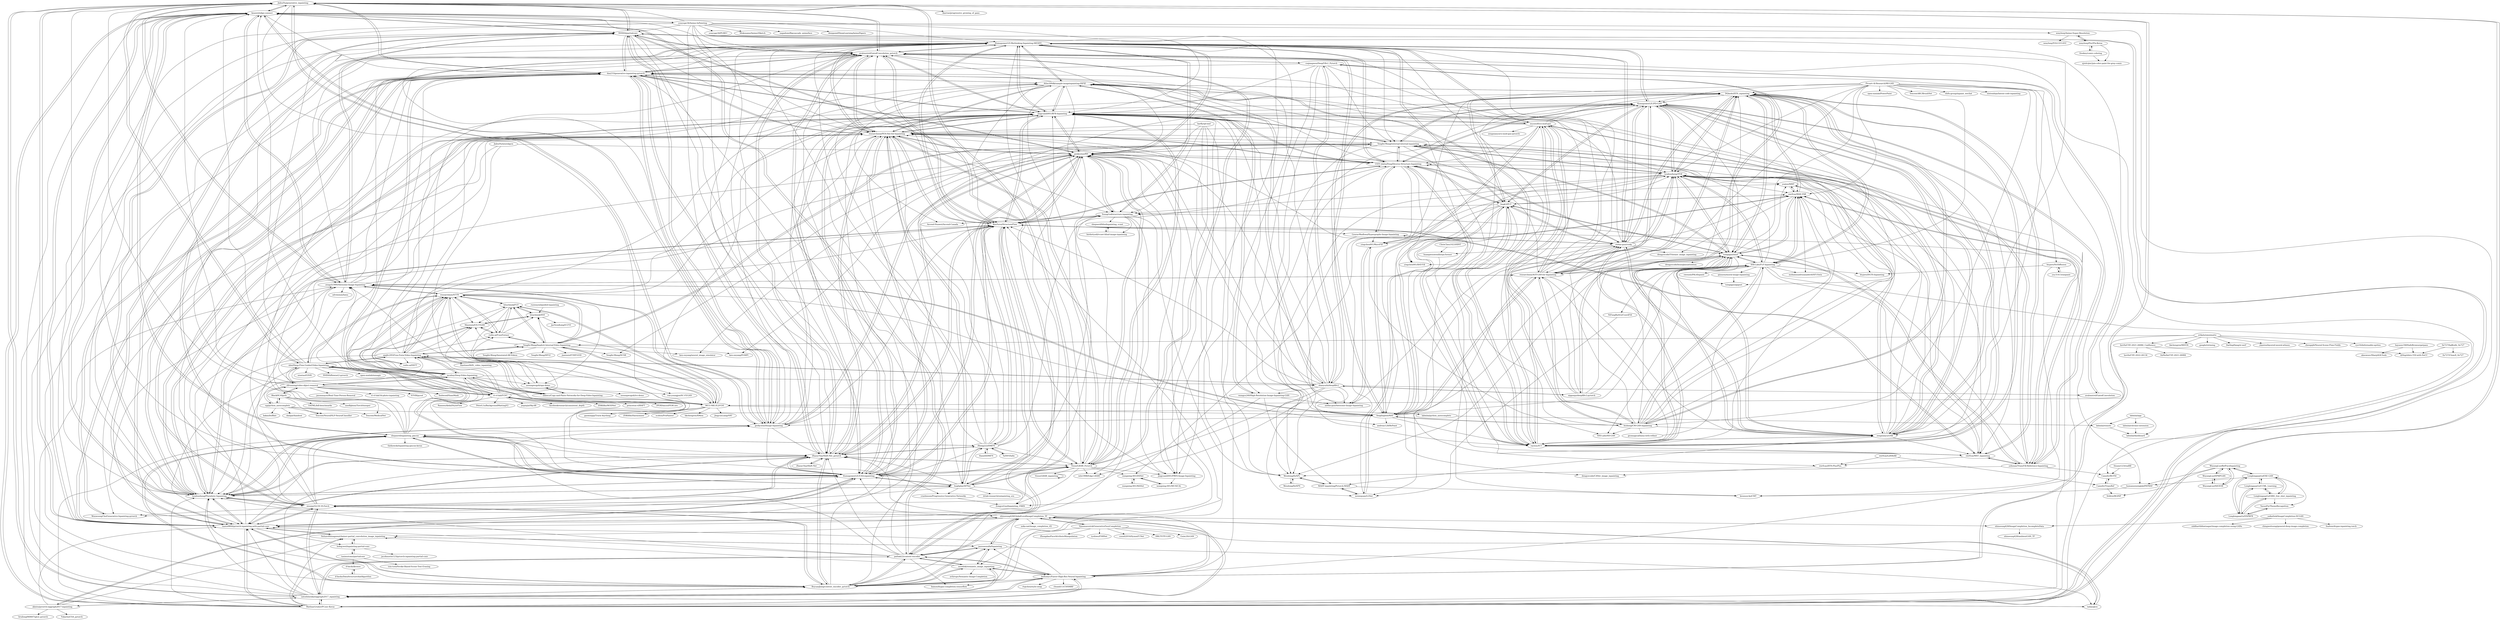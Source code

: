 digraph G {
"JiahuiYu/generative_inpainting" -> "knazeri/edge-connect"
"JiahuiYu/generative_inpainting" -> "NVIDIA/partialconv"
"JiahuiYu/generative_inpainting" -> "zengyh1900/Awesome-Image-Inpainting"
"JiahuiYu/generative_inpainting" -> "daa233/generative-inpainting-pytorch"
"JiahuiYu/generative_inpainting" -> "avalonstrel/GatedConvolution_pytorch"
"JiahuiYu/generative_inpainting" -> "lyndonzheng/Pluralistic-Inpainting"
"JiahuiYu/generative_inpainting" -> "naoto0804/pytorch-inpainting-with-partial-conv"
"JiahuiYu/generative_inpainting" -> "pathak22/context-encoder"
"JiahuiYu/generative_inpainting" -> "nbei/Deep-Flow-Guided-Video-Inpainting"
"JiahuiYu/generative_inpainting" -> "geekyutao/Image-Inpainting"
"JiahuiYu/generative_inpainting" -> "MathiasGruber/PConv-Keras"
"JiahuiYu/generative_inpainting" -> "run-youngjoo/SC-FEGAN" ["e"=1]
"JiahuiYu/generative_inpainting" -> "leehomyc/Faster-High-Res-Neural-Inpainting"
"JiahuiYu/generative_inpainting" -> "satoshiiizuka/siggraph2017_inpainting"
"JiahuiYu/generative_inpainting" -> "tkarras/progressive_growing_of_gans" ["e"=1]
"otenim/GLCIC-PyTorch" -> "daa233/generative-inpainting-pytorch"
"otenim/GLCIC-PyTorch" -> "lyndonzheng/Pluralistic-Inpainting"
"otenim/GLCIC-PyTorch" -> "Zhaoyi-Yan/Shift-Net_pytorch"
"otenim/GLCIC-PyTorch" -> "BoyuanJiang/context_encoder_pytorch"
"otenim/GLCIC-PyTorch" -> "KumapowerLIU/CSA-inpainting"
"otenim/GLCIC-PyTorch" -> "satoshiiizuka/siggraph2017_inpainting"
"otenim/GLCIC-PyTorch" -> "WonwoongCho/Generative-Inpainting-pytorch"
"otenim/GLCIC-PyTorch" -> "researchmm/PEN-Net-for-Inpainting"
"otenim/GLCIC-PyTorch" -> "naoto0804/pytorch-inpainting-with-partial-conv"
"otenim/GLCIC-PyTorch" -> "jingyuanli001/RFR-Inpainting"
"otenim/GLCIC-PyTorch" -> "shinseung428/GlobalLocalImageCompletion_TF"
"otenim/GLCIC-PyTorch" -> "KumapowerLIU/PD-GAN"
"otenim/GLCIC-PyTorch" -> "Vious/LBAM_Pytorch"
"otenim/GLCIC-PyTorch" -> "RenYurui/StructureFlow"
"otenim/GLCIC-PyTorch" -> "shepnerd/inpainting_gmcnn"
"karfly/qd-imd" -> "YoungGod/sturcture-inpainting"
"karfly/qd-imd" -> "researchmm/PEN-Net-for-Inpainting"
"karfly/qd-imd" -> "geekyutao/RN"
"karfly/qd-imd" -> "WendongZh/SPL"
"karfly/qd-imd" -> "jingyuanli001/PRVS-Image-Inpainting"
"karfly/qd-imd" -> "ZongyuGuo/Inpainting_FRRN"
"shepnerd/inpainting_gmcnn" -> "lyndonzheng/Pluralistic-Inpainting"
"shepnerd/inpainting_gmcnn" -> "KumapowerLIU/CSA-inpainting"
"shepnerd/inpainting_gmcnn" -> "researchmm/PEN-Net-for-Inpainting"
"shepnerd/inpainting_gmcnn" -> "RenYurui/StructureFlow"
"shepnerd/inpainting_gmcnn" -> "daa233/generative-inpainting-pytorch"
"shepnerd/inpainting_gmcnn" -> "Zhaoyi-Yan/Shift-Net_pytorch"
"shepnerd/inpainting_gmcnn" -> "avalonstrel/GatedConvolution_pytorch"
"shepnerd/inpainting_gmcnn" -> "KumapowerLIU/Rethinking-Inpainting-MEDFE"
"shepnerd/inpainting_gmcnn" -> "hughplay/DFNet"
"shepnerd/inpainting_gmcnn" -> "crashmoon/Progressive-Generative-Networks"
"shepnerd/inpainting_gmcnn" -> "naoto0804/pytorch-inpainting-with-partial-conv"
"shepnerd/inpainting_gmcnn" -> "BoyuanJiang/context_encoder_pytorch"
"shepnerd/inpainting_gmcnn" -> "tlatkowski/inpainting-gmcnn-keras"
"shepnerd/inpainting_gmcnn" -> "Zheng222/DMFN"
"shepnerd/inpainting_gmcnn" -> "knazeri/edge-connect"
"nbei/Deep-Flow-Guided-Video-Inpainting" -> "mcahny/Deep-Video-Inpainting"
"nbei/Deep-Flow-Guided-Video-Inpainting" -> "JiahuiYu/generative_inpainting"
"nbei/Deep-Flow-Guided-Video-Inpainting" -> "knazeri/edge-connect"
"nbei/Deep-Flow-Guided-Video-Inpainting" -> "vt-vl-lab/FGVC"
"nbei/Deep-Flow-Guided-Video-Inpainting" -> "amjltc295/Free-Form-Video-Inpainting"
"nbei/Deep-Flow-Guided-Video-Inpainting" -> "zllrunning/video-object-removal"
"nbei/Deep-Flow-Guided-Video-Inpainting" -> "researchmm/STTN"
"nbei/Deep-Flow-Guided-Video-Inpainting" -> "zengyh1900/Awesome-Image-Inpainting"
"nbei/Deep-Flow-Guided-Video-Inpainting" -> "lyndonzheng/Pluralistic-Inpainting"
"nbei/Deep-Flow-Guided-Video-Inpainting" -> "MCG-NKU/E2FGVI"
"nbei/Deep-Flow-Guided-Video-Inpainting" -> "foolwood/SiamMask" ["e"=1]
"nbei/Deep-Flow-Guided-Video-Inpainting" -> "xinntao/EDVR" ["e"=1]
"nbei/Deep-Flow-Guided-Video-Inpainting" -> "NVIDIA/partialconv"
"nbei/Deep-Flow-Guided-Video-Inpainting" -> "NVIDIA/flownet2-pytorch" ["e"=1]
"nbei/Deep-Flow-Guided-Video-Inpainting" -> "open-mmlab/mmagic" ["e"=1]
"zllrunning/video-object-removal" -> "mcahny/Deep-Video-Inpainting"
"zllrunning/video-object-removal" -> "nbei/Deep-Flow-Guided-Video-Inpainting"
"zllrunning/video-object-removal" -> "foolwood/SiamMask" ["e"=1]
"zllrunning/video-object-removal" -> "vpj/python_autocomplete"
"zllrunning/video-object-removal" -> "JiahuiYu/generative_inpainting"
"zllrunning/video-object-removal" -> "zengyh1900/Awesome-Image-Inpainting"
"zllrunning/video-object-removal" -> "jasonmayes/Real-Time-Person-Removal" ["e"=1]
"zllrunning/video-object-removal" -> "vt-vl-lab/3d-photo-inpainting" ["e"=1]
"zllrunning/video-object-removal" -> "knazeri/edge-connect"
"zllrunning/video-object-removal" -> "BlackHC/tfpyth"
"zllrunning/video-object-removal" -> "MCG-NKU/E2FGVI"
"zllrunning/video-object-removal" -> "vt-vl-lab/FGVC"
"zllrunning/video-object-removal" -> "run-youngjoo/SC-FEGAN" ["e"=1]
"zllrunning/video-object-removal" -> "amjltc295/Free-Form-Video-Inpainting"
"zllrunning/video-object-removal" -> "STVIR/pysot" ["e"=1]
"zengyh1900/Awesome-Image-Inpainting" -> "geekyutao/Image-Inpainting"
"zengyh1900/Awesome-Image-Inpainting" -> "knazeri/edge-connect"
"zengyh1900/Awesome-Image-Inpainting" -> "JiahuiYu/generative_inpainting"
"zengyh1900/Awesome-Image-Inpainting" -> "researchmm/PEN-Net-for-Inpainting"
"zengyh1900/Awesome-Image-Inpainting" -> "lyndonzheng/Pluralistic-Inpainting"
"zengyh1900/Awesome-Image-Inpainting" -> "NVIDIA/partialconv"
"zengyh1900/Awesome-Image-Inpainting" -> "fenglinglwb/MAT"
"zengyh1900/Awesome-Image-Inpainting" -> "andreas128/RePaint" ["e"=1]
"zengyh1900/Awesome-Image-Inpainting" -> "advimman/lama" ["e"=1]
"zengyh1900/Awesome-Image-Inpainting" -> "daa233/generative-inpainting-pytorch"
"zengyh1900/Awesome-Image-Inpainting" -> "naoto0804/pytorch-inpainting-with-partial-conv"
"zengyh1900/Awesome-Image-Inpainting" -> "KumapowerLIU/Rethinking-Inpainting-MEDFE"
"zengyh1900/Awesome-Image-Inpainting" -> "jingyuanli001/RFR-Inpainting"
"zengyh1900/Awesome-Image-Inpainting" -> "researchmm/AOT-GAN-for-Inpainting"
"zengyh1900/Awesome-Image-Inpainting" -> "researchmm/STTN"
"tanimutomo/partialconv" -> "d-hacks/kronos"
"tanimutomo/partialconv" -> "bobqywei/inpainting-partial-conv"
"tanimutomo/partialconv" -> "tzm-tora/Stroke-Based-Scene-Text-Erasing" ["e"=1]
"youyuge34/Anime-InPainting" -> "youyuge34/PI-REC" ["e"=1]
"youyuge34/Anime-InPainting" -> "knazeri/edge-connect"
"youyuge34/Anime-InPainting" -> "lyndonzheng/Pluralistic-Inpainting"
"youyuge34/Anime-InPainting" -> "naoto0804/pytorch-inpainting-with-partial-conv"
"youyuge34/Anime-InPainting" -> "NVIDIA/partialconv"
"youyuge34/Anime-InPainting" -> "JiahuiYu/generative_inpainting"
"youyuge34/Anime-InPainting" -> "Zhaoyi-Yan/Shift-Net_pytorch"
"youyuge34/Anime-InPainting" -> "wmylxmj/Anime-Super-Resolution"
"youyuge34/Anime-InPainting" -> "MathiasGruber/PConv-Keras"
"youyuge34/Anime-InPainting" -> "geekyutao/Image-Inpainting"
"youyuge34/Anime-InPainting" -> "Mukosame/Anime2Sketch" ["e"=1]
"youyuge34/Anime-InPainting" -> "KumapowerLIU/CSA-inpainting"
"youyuge34/Anime-InPainting" -> "nagadomi/lbpcascade_animeface" ["e"=1]
"youyuge34/Anime-InPainting" -> "deeppomf/DeepLearningAnimePapers" ["e"=1]
"youyuge34/Anime-InPainting" -> "avalonstrel/GatedConvolution_pytorch"
"knazeri/edge-connect" -> "JiahuiYu/generative_inpainting"
"knazeri/edge-connect" -> "zengyh1900/Awesome-Image-Inpainting"
"knazeri/edge-connect" -> "lyndonzheng/Pluralistic-Inpainting"
"knazeri/edge-connect" -> "NVIDIA/partialconv"
"knazeri/edge-connect" -> "geekyutao/Image-Inpainting"
"knazeri/edge-connect" -> "naoto0804/pytorch-inpainting-with-partial-conv"
"knazeri/edge-connect" -> "avalonstrel/GatedConvolution_pytorch"
"knazeri/edge-connect" -> "pathak22/context-encoder"
"knazeri/edge-connect" -> "daa233/generative-inpainting-pytorch"
"knazeri/edge-connect" -> "KumapowerLIU/CSA-inpainting"
"knazeri/edge-connect" -> "KumapowerLIU/Rethinking-Inpainting-MEDFE"
"knazeri/edge-connect" -> "researchmm/PEN-Net-for-Inpainting"
"knazeri/edge-connect" -> "MathiasGruber/PConv-Keras"
"knazeri/edge-connect" -> "shepnerd/inpainting_gmcnn"
"knazeri/edge-connect" -> "youyuge34/Anime-InPainting"
"naoto0804/pytorch-inpainting-with-partial-conv" -> "NVIDIA/partialconv"
"naoto0804/pytorch-inpainting-with-partial-conv" -> "avalonstrel/GatedConvolution_pytorch"
"naoto0804/pytorch-inpainting-with-partial-conv" -> "MathiasGruber/PConv-Keras"
"naoto0804/pytorch-inpainting-with-partial-conv" -> "Zhaoyi-Yan/Shift-Net_pytorch"
"naoto0804/pytorch-inpainting-with-partial-conv" -> "SeitaroShinagawa/chainer-partial_convolution_image_inpainting"
"naoto0804/pytorch-inpainting-with-partial-conv" -> "lyndonzheng/Pluralistic-Inpainting"
"naoto0804/pytorch-inpainting-with-partial-conv" -> "KumapowerLIU/CSA-inpainting"
"naoto0804/pytorch-inpainting-with-partial-conv" -> "daa233/generative-inpainting-pytorch"
"naoto0804/pytorch-inpainting-with-partial-conv" -> "knazeri/edge-connect"
"naoto0804/pytorch-inpainting-with-partial-conv" -> "bobqywei/inpainting-partial-conv"
"naoto0804/pytorch-inpainting-with-partial-conv" -> "JiahuiYu/generative_inpainting"
"naoto0804/pytorch-inpainting-with-partial-conv" -> "otenim/GLCIC-PyTorch"
"naoto0804/pytorch-inpainting-with-partial-conv" -> "jingyuanli001/RFR-Inpainting"
"naoto0804/pytorch-inpainting-with-partial-conv" -> "researchmm/PEN-Net-for-Inpainting"
"naoto0804/pytorch-inpainting-with-partial-conv" -> "BoyuanJiang/context_encoder_pytorch"
"satoshiiizuka/siggraph2017_inpainting" -> "tadax/glcic"
"satoshiiizuka/siggraph2017_inpainting" -> "shinseung428/GlobalLocalImageCompletion_TF"
"satoshiiizuka/siggraph2017_inpainting" -> "pathak22/context-encoder"
"satoshiiizuka/siggraph2017_inpainting" -> "otenim/GLCIC-PyTorch"
"satoshiiizuka/siggraph2017_inpainting" -> "leehomyc/Faster-High-Res-Neural-Inpainting"
"satoshiiizuka/siggraph2017_inpainting" -> "naoto0804/pytorch-inpainting-with-partial-conv"
"satoshiiizuka/siggraph2017_inpainting" -> "lyndonzheng/Pluralistic-Inpainting"
"satoshiiizuka/siggraph2017_inpainting" -> "moodoki/semantic_image_inpainting"
"satoshiiizuka/siggraph2017_inpainting" -> "Zhaoyi-Yan/Shift-Net_pytorch"
"satoshiiizuka/siggraph2017_inpainting" -> "BoyuanJiang/context_encoder_pytorch"
"satoshiiizuka/siggraph2017_inpainting" -> "JiahuiYu/generative_inpainting"
"satoshiiizuka/siggraph2017_inpainting" -> "NVIDIA/partialconv"
"satoshiiizuka/siggraph2017_inpainting" -> "MathiasGruber/PConv-Keras"
"satoshiiizuka/siggraph2017_inpainting" -> "akmtn/pytorch-siggraph2017-inpainting"
"satoshiiizuka/siggraph2017_inpainting" -> "knazeri/edge-connect"
"NVIDIA/partialconv" -> "naoto0804/pytorch-inpainting-with-partial-conv"
"NVIDIA/partialconv" -> "MathiasGruber/PConv-Keras"
"NVIDIA/partialconv" -> "JiahuiYu/generative_inpainting"
"NVIDIA/partialconv" -> "avalonstrel/GatedConvolution_pytorch"
"NVIDIA/partialconv" -> "knazeri/edge-connect"
"NVIDIA/partialconv" -> "lyndonzheng/Pluralistic-Inpainting"
"NVIDIA/partialconv" -> "daa233/generative-inpainting-pytorch"
"NVIDIA/partialconv" -> "zengyh1900/Awesome-Image-Inpainting"
"NVIDIA/partialconv" -> "researchmm/PEN-Net-for-Inpainting"
"NVIDIA/partialconv" -> "jingyuanli001/RFR-Inpainting"
"NVIDIA/partialconv" -> "pathak22/context-encoder"
"NVIDIA/partialconv" -> "geekyutao/Image-Inpainting"
"NVIDIA/partialconv" -> "KumapowerLIU/Rethinking-Inpainting-MEDFE"
"NVIDIA/partialconv" -> "Zhaoyi-Yan/Shift-Net_pytorch"
"NVIDIA/partialconv" -> "KumapowerLIU/CSA-inpainting"
"wangning-001/MUSICAL" -> "wangning-001/DSNet"
"KumapowerLIU/CSA-inpainting" -> "RenYurui/StructureFlow"
"KumapowerLIU/CSA-inpainting" -> "Zhaoyi-Yan/Shift-Net_pytorch"
"KumapowerLIU/CSA-inpainting" -> "KumapowerLIU/Rethinking-Inpainting-MEDFE"
"KumapowerLIU/CSA-inpainting" -> "geekyutao/RN"
"KumapowerLIU/CSA-inpainting" -> "jingyuanli001/RFR-Inpainting"
"KumapowerLIU/CSA-inpainting" -> "researchmm/PEN-Net-for-Inpainting"
"KumapowerLIU/CSA-inpainting" -> "lyndonzheng/Pluralistic-Inpainting"
"KumapowerLIU/CSA-inpainting" -> "Vious/LBAM_Pytorch"
"KumapowerLIU/CSA-inpainting" -> "avalonstrel/GatedConvolution_pytorch"
"KumapowerLIU/CSA-inpainting" -> "daa233/generative-inpainting-pytorch"
"KumapowerLIU/CSA-inpainting" -> "YoungGod/sturcture-inpainting"
"KumapowerLIU/CSA-inpainting" -> "shepnerd/inpainting_gmcnn"
"KumapowerLIU/CSA-inpainting" -> "naoto0804/pytorch-inpainting-with-partial-conv"
"KumapowerLIU/CSA-inpainting" -> "hughplay/DFNet"
"KumapowerLIU/CSA-inpainting" -> "otenim/GLCIC-PyTorch"
"lyndonzheng/Pluralistic-Inpainting" -> "KumapowerLIU/CSA-inpainting"
"lyndonzheng/Pluralistic-Inpainting" -> "RenYurui/StructureFlow"
"lyndonzheng/Pluralistic-Inpainting" -> "Zhaoyi-Yan/Shift-Net_pytorch"
"lyndonzheng/Pluralistic-Inpainting" -> "researchmm/PEN-Net-for-Inpainting"
"lyndonzheng/Pluralistic-Inpainting" -> "jingyuanli001/RFR-Inpainting"
"lyndonzheng/Pluralistic-Inpainting" -> "shepnerd/inpainting_gmcnn"
"lyndonzheng/Pluralistic-Inpainting" -> "knazeri/edge-connect"
"lyndonzheng/Pluralistic-Inpainting" -> "geekyutao/Image-Inpainting"
"lyndonzheng/Pluralistic-Inpainting" -> "otenim/GLCIC-PyTorch"
"lyndonzheng/Pluralistic-Inpainting" -> "naoto0804/pytorch-inpainting-with-partial-conv"
"lyndonzheng/Pluralistic-Inpainting" -> "daa233/generative-inpainting-pytorch"
"lyndonzheng/Pluralistic-Inpainting" -> "NVIDIA/partialconv"
"lyndonzheng/Pluralistic-Inpainting" -> "KumapowerLIU/Rethinking-Inpainting-MEDFE"
"lyndonzheng/Pluralistic-Inpainting" -> "hughplay/DFNet"
"lyndonzheng/Pluralistic-Inpainting" -> "geekyutao/RN"
"researchmm/PEN-Net-for-Inpainting" -> "KumapowerLIU/Rethinking-Inpainting-MEDFE"
"researchmm/PEN-Net-for-Inpainting" -> "RenYurui/StructureFlow"
"researchmm/PEN-Net-for-Inpainting" -> "jingyuanli001/RFR-Inpainting"
"researchmm/PEN-Net-for-Inpainting" -> "KumapowerLIU/CSA-inpainting"
"researchmm/PEN-Net-for-Inpainting" -> "geekyutao/RN"
"researchmm/PEN-Net-for-Inpainting" -> "lyndonzheng/Pluralistic-Inpainting"
"researchmm/PEN-Net-for-Inpainting" -> "avalonstrel/GatedConvolution_pytorch"
"researchmm/PEN-Net-for-Inpainting" -> "Vious/LBAM_Pytorch"
"researchmm/PEN-Net-for-Inpainting" -> "daa233/generative-inpainting-pytorch"
"researchmm/PEN-Net-for-Inpainting" -> "Atlas200dk/sample-imageinpainting-HiFill"
"researchmm/PEN-Net-for-Inpainting" -> "Zhaoyi-Yan/Shift-Net_pytorch"
"researchmm/PEN-Net-for-Inpainting" -> "USTC-JialunPeng/Diverse-Structure-Inpainting"
"researchmm/PEN-Net-for-Inpainting" -> "YoungGod/sturcture-inpainting"
"researchmm/PEN-Net-for-Inpainting" -> "Tengfei-Wang/external-internal-inpainting"
"researchmm/PEN-Net-for-Inpainting" -> "hughplay/DFNet"
"Zhaoyi-Yan/Shift-Net_pytorch" -> "KumapowerLIU/CSA-inpainting"
"Zhaoyi-Yan/Shift-Net_pytorch" -> "Zhaoyi-Yan/Shift-Net"
"Zhaoyi-Yan/Shift-Net_pytorch" -> "lyndonzheng/Pluralistic-Inpainting"
"Zhaoyi-Yan/Shift-Net_pytorch" -> "Vious/LBAM_Pytorch"
"Zhaoyi-Yan/Shift-Net_pytorch" -> "naoto0804/pytorch-inpainting-with-partial-conv"
"Zhaoyi-Yan/Shift-Net_pytorch" -> "geekyutao/RN"
"Zhaoyi-Yan/Shift-Net_pytorch" -> "jingyuanli001/RFR-Inpainting"
"Zhaoyi-Yan/Shift-Net_pytorch" -> "researchmm/PEN-Net-for-Inpainting"
"Zhaoyi-Yan/Shift-Net_pytorch" -> "avalonstrel/GatedConvolution_pytorch"
"Zhaoyi-Yan/Shift-Net_pytorch" -> "otenim/GLCIC-PyTorch"
"Zhaoyi-Yan/Shift-Net_pytorch" -> "RenYurui/StructureFlow"
"Zhaoyi-Yan/Shift-Net_pytorch" -> "KumapowerLIU/Rethinking-Inpainting-MEDFE"
"Zhaoyi-Yan/Shift-Net_pytorch" -> "daa233/generative-inpainting-pytorch"
"Zhaoyi-Yan/Shift-Net_pytorch" -> "BoyuanJiang/context_encoder_pytorch"
"Zhaoyi-Yan/Shift-Net_pytorch" -> "Zheng222/DMFN"
"vpj/python_autocomplete" -> "BlackHC/tfpyth"
"vpj/python_autocomplete" -> "labmlai/python_autocomplete"
"vpj/python_autocomplete" -> "zllrunning/video-object-removal"
"vpj/python_autocomplete" -> "Tencent/NeuralNLP-NeuralClassifier" ["e"=1]
"vpj/python_autocomplete" -> "Tencent/MedicalNet" ["e"=1]
"vpj/python_autocomplete" -> "kakao/buffalo" ["e"=1]
"vpj/python_autocomplete" -> "danijar/handout" ["e"=1]
"geekyutao/Image-Inpainting" -> "zengyh1900/Awesome-Image-Inpainting"
"geekyutao/Image-Inpainting" -> "lyndonzheng/Pluralistic-Inpainting"
"geekyutao/Image-Inpainting" -> "geekyutao/RN"
"geekyutao/Image-Inpainting" -> "researchmm/PEN-Net-for-Inpainting"
"geekyutao/Image-Inpainting" -> "daa233/generative-inpainting-pytorch"
"geekyutao/Image-Inpainting" -> "KumapowerLIU/Rethinking-Inpainting-MEDFE"
"geekyutao/Image-Inpainting" -> "KumapowerLIU/CSA-inpainting"
"geekyutao/Image-Inpainting" -> "knazeri/edge-connect"
"geekyutao/Image-Inpainting" -> "avalonstrel/GatedConvolution_pytorch"
"geekyutao/Image-Inpainting" -> "RenYurui/StructureFlow"
"geekyutao/Image-Inpainting" -> "JiahuiYu/generative_inpainting"
"geekyutao/Image-Inpainting" -> "jingyuanli001/RFR-Inpainting"
"geekyutao/Image-Inpainting" -> "NVIDIA/partialconv"
"geekyutao/Image-Inpainting" -> "Zhaoyi-Yan/Shift-Net_pytorch"
"geekyutao/Image-Inpainting" -> "shepnerd/inpainting_gmcnn"
"mcahny/Deep-Video-Inpainting" -> "amjltc295/Free-Form-Video-Inpainting"
"mcahny/Deep-Video-Inpainting" -> "shleecs/Copy-and-Paste-Networks-for-Deep-Video-Inpainting"
"mcahny/Deep-Video-Inpainting" -> "nbei/Deep-Flow-Guided-Video-Inpainting"
"mcahny/Deep-Video-Inpainting" -> "researchmm/STTN"
"mcahny/Deep-Video-Inpainting" -> "seoungwugoh/opn-demo"
"mcahny/Deep-Video-Inpainting" -> "zllrunning/video-object-removal"
"mcahny/Deep-Video-Inpainting" -> "daa233/generative-inpainting-pytorch"
"mcahny/Deep-Video-Inpainting" -> "avalonstrel/GatedConvolution_pytorch"
"mcahny/Deep-Video-Inpainting" -> "lyndonzheng/Pluralistic-Inpainting"
"mcahny/Deep-Video-Inpainting" -> "zhaoyuzhi/deepfillv2"
"mcahny/Deep-Video-Inpainting" -> "KumapowerLIU/CSA-inpainting"
"mcahny/Deep-Video-Inpainting" -> "Zhaoyi-Yan/Shift-Net_pytorch"
"mcahny/Deep-Video-Inpainting" -> "zengyh1900/Awesome-Image-Inpainting"
"mcahny/Deep-Video-Inpainting" -> "naoto0804/pytorch-inpainting-with-partial-conv"
"mcahny/Deep-Video-Inpainting" -> "geekyutao/Image-Inpainting"
"avalonstrel/GatedConvolution_pytorch" -> "daa233/generative-inpainting-pytorch"
"avalonstrel/GatedConvolution_pytorch" -> "naoto0804/pytorch-inpainting-with-partial-conv"
"avalonstrel/GatedConvolution_pytorch" -> "avalonstrel/GatedConvolution"
"avalonstrel/GatedConvolution_pytorch" -> "KumapowerLIU/Rethinking-Inpainting-MEDFE"
"avalonstrel/GatedConvolution_pytorch" -> "researchmm/PEN-Net-for-Inpainting"
"avalonstrel/GatedConvolution_pytorch" -> "KumapowerLIU/CSA-inpainting"
"avalonstrel/GatedConvolution_pytorch" -> "zhaoyuzhi/deepfillv2"
"avalonstrel/GatedConvolution_pytorch" -> "jingyuanli001/RFR-Inpainting"
"avalonstrel/GatedConvolution_pytorch" -> "NVIDIA/partialconv"
"avalonstrel/GatedConvolution_pytorch" -> "Zhaoyi-Yan/Shift-Net_pytorch"
"avalonstrel/GatedConvolution_pytorch" -> "RenYurui/StructureFlow"
"avalonstrel/GatedConvolution_pytorch" -> "csqiangwen/DeepFillv2_Pytorch"
"avalonstrel/GatedConvolution_pytorch" -> "Vious/LBAM_Pytorch"
"avalonstrel/GatedConvolution_pytorch" -> "geekyutao/RN"
"avalonstrel/GatedConvolution_pytorch" -> "JiahuiYu/generative_inpainting"
"Zhaoyi-Yan/Shift-Net" -> "Zhaoyi-Yan/Shift-Net_pytorch"
"wmylxmj/Pix2Pix-Keras" -> "freekoy/comic-coloring"
"wmylxmj/Pix2Pix-Keras" -> "xjrelc/pix2pix-color-paint-for-gray-comic"
"wmylxmj/Pix2Pix-Keras" -> "wmylxmj/Anime-Super-Resolution"
"MathiasGruber/PConv-Keras" -> "naoto0804/pytorch-inpainting-with-partial-conv"
"MathiasGruber/PConv-Keras" -> "NVIDIA/partialconv"
"MathiasGruber/PConv-Keras" -> "JiahuiYu/generative_inpainting"
"MathiasGruber/PConv-Keras" -> "knazeri/edge-connect"
"MathiasGruber/PConv-Keras" -> "SeitaroShinagawa/chainer-partial_convolution_image_inpainting"
"MathiasGruber/PConv-Keras" -> "lyndonzheng/Pluralistic-Inpainting"
"MathiasGruber/PConv-Keras" -> "leehomyc/Faster-High-Res-Neural-Inpainting"
"MathiasGruber/PConv-Keras" -> "satoshiiizuka/siggraph2017_inpainting"
"MathiasGruber/PConv-Keras" -> "avalonstrel/GatedConvolution_pytorch"
"MathiasGruber/PConv-Keras" -> "shepnerd/inpainting_gmcnn"
"MathiasGruber/PConv-Keras" -> "pathak22/context-encoder"
"MathiasGruber/PConv-Keras" -> "researchmm/PEN-Net-for-Inpainting"
"MathiasGruber/PConv-Keras" -> "KumapowerLIU/Rethinking-Inpainting-MEDFE"
"MathiasGruber/PConv-Keras" -> "RenYurui/StructureFlow"
"MathiasGruber/PConv-Keras" -> "zengyh1900/Awesome-Image-Inpainting"
"bobqywei/inpainting-partial-conv" -> "SeitaroShinagawa/chainer-partial_convolution_image_inpainting"
"bobqywei/inpainting-partial-conv" -> "tanimutomo/partialconv"
"bobqywei/inpainting-partial-conv" -> "jacobaustin123/pytorch-inpainting-partial-conv"
"daa233/generative-inpainting-pytorch" -> "avalonstrel/GatedConvolution_pytorch"
"daa233/generative-inpainting-pytorch" -> "researchmm/PEN-Net-for-Inpainting"
"daa233/generative-inpainting-pytorch" -> "otenim/GLCIC-PyTorch"
"daa233/generative-inpainting-pytorch" -> "jingyuanli001/RFR-Inpainting"
"daa233/generative-inpainting-pytorch" -> "KumapowerLIU/CSA-inpainting"
"daa233/generative-inpainting-pytorch" -> "geekyutao/RN"
"daa233/generative-inpainting-pytorch" -> "KumapowerLIU/Rethinking-Inpainting-MEDFE"
"daa233/generative-inpainting-pytorch" -> "JiahuiYu/generative_inpainting"
"daa233/generative-inpainting-pytorch" -> "WonwoongCho/Generative-Inpainting-pytorch"
"daa233/generative-inpainting-pytorch" -> "Zhaoyi-Yan/Shift-Net_pytorch"
"daa233/generative-inpainting-pytorch" -> "geekyutao/Image-Inpainting"
"daa233/generative-inpainting-pytorch" -> "lyndonzheng/Pluralistic-Inpainting"
"daa233/generative-inpainting-pytorch" -> "Atlas200dk/sample-imageinpainting-HiFill"
"daa233/generative-inpainting-pytorch" -> "NVIDIA/partialconv"
"daa233/generative-inpainting-pytorch" -> "naoto0804/pytorch-inpainting-with-partial-conv"
"SeitaroShinagawa/chainer-partial_convolution_image_inpainting" -> "naoto0804/pytorch-inpainting-with-partial-conv"
"SeitaroShinagawa/chainer-partial_convolution_image_inpainting" -> "bobqywei/inpainting-partial-conv"
"SeitaroShinagawa/chainer-partial_convolution_image_inpainting" -> "jazzsaxmafia/Inpainting"
"WonwoongCho/Generative-Inpainting-pytorch" -> "daa233/generative-inpainting-pytorch"
"Zheng222/DMFN" -> "HannH/DMFN"
"Zheng222/DMFN" -> "geekyutao/RN"
"Zheng222/DMFN" -> "KumapowerLIU/CSA-inpainting"
"Zheng222/DMFN" -> "Zhaoyi-Yan/Shift-Net_pytorch"
"Zheng222/DMFN" -> "researchmm/PEN-Net-for-Inpainting"
"Zheng222/DMFN" -> "RenYurui/StructureFlow"
"Zheng222/DMFN" -> "YaN9-Y/lafin"
"Zheng222/DMFN" -> "Vious/LBAM_Pytorch"
"Zheng222/DMFN" -> "USTC-JialunPeng/Diverse-Structure-Inpainting"
"Zheng222/DMFN" -> "shepnerd/inpainting_gmcnn"
"Zheng222/DMFN" -> "KumapowerLIU/Rethinking-Inpainting-MEDFE"
"Zheng222/DMFN" -> "avalonstrel/GatedConvolution_pytorch"
"Zheng222/DMFN" -> "KumapowerLIU/PD-GAN"
"Zheng222/DMFN" -> "hughplay/DFNet"
"Zheng222/DMFN" -> "Atlas200dk/sample-imageinpainting-HiFill"
"wmylxmj/Anime-Super-Resolution" -> "wmylxmj/Pix2Pix-Keras"
"wmylxmj/Anime-Super-Resolution" -> "wmylxmj/YOLO-V3-IOU"
"hughplay/DFNet" -> "RenYurui/StructureFlow"
"hughplay/DFNet" -> "researchmm/PEN-Net-for-Inpainting"
"hughplay/DFNet" -> "Vious/LBAM_Pytorch"
"hughplay/DFNet" -> "KumapowerLIU/CSA-inpainting"
"hughplay/DFNet" -> "lyndonzheng/Pluralistic-Inpainting"
"hughplay/DFNet" -> "geekyutao/RN"
"hughplay/DFNet" -> "Zhaoyi-Yan/Shift-Net_pytorch"
"hughplay/DFNet" -> "crashmoon/Progressive-Generative-Networks"
"hughplay/DFNet" -> "dvlab-research/outpainting_srn" ["e"=1]
"hughplay/DFNet" -> "shepnerd/inpainting_gmcnn"
"hughplay/DFNet" -> "jingyuanli001/RFR-Inpainting"
"hughplay/DFNet" -> "Zheng222/DMFN"
"hughplay/DFNet" -> "ZongyuGuo/Inpainting_FRRN"
"hughplay/DFNet" -> "KumapowerLIU/Rethinking-Inpainting-MEDFE"
"hughplay/DFNet" -> "WonwoongCho/Generative-Inpainting-pytorch"
"amjltc295/Free-Form-Video-Inpainting" -> "mcahny/Deep-Video-Inpainting"
"amjltc295/Free-Form-Video-Inpainting" -> "shleecs/Copy-and-Paste-Networks-for-Deep-Video-Inpainting"
"amjltc295/Free-Form-Video-Inpainting" -> "researchmm/STTN"
"amjltc295/Free-Form-Video-Inpainting" -> "MaureenZOU/TSAM"
"amjltc295/Free-Form-Video-Inpainting" -> "seoungwugoh/opn-demo"
"amjltc295/Free-Form-Video-Inpainting" -> "ruiliu-ai/DSTT"
"amjltc295/Free-Form-Video-Inpainting" -> "Tengfei-Wang/Implicit-Internal-Video-Inpainting"
"amjltc295/Free-Form-Video-Inpainting" -> "geekyutao/RN"
"amjltc295/Free-Form-Video-Inpainting" -> "ruiliu-ai/FuseFormer"
"amjltc295/Free-Form-Video-Inpainting" -> "nbei/Deep-Flow-Guided-Video-Inpainting"
"amjltc295/Free-Form-Video-Inpainting" -> "zhaoyuzhi/deepfillv2"
"amjltc295/Free-Form-Video-Inpainting" -> "jingyuanli001/RFR-Inpainting"
"amjltc295/Free-Form-Video-Inpainting" -> "lyndonzheng/Pluralistic-Inpainting"
"amjltc295/Free-Form-Video-Inpainting" -> "Atlas200dk/sample-imageinpainting-HiFill"
"amjltc295/Free-Form-Video-Inpainting" -> "Haotianz94/IL_video_inpainting"
"BlackHC/tfpyth" -> "vpj/python_autocomplete"
"BlackHC/tfpyth" -> "Tencent/NeuralNLP-NeuralClassifier" ["e"=1]
"BlackHC/tfpyth" -> "OATML/bdl-benchmarks" ["e"=1]
"BlackHC/tfpyth" -> "zasdfgbnm/TorchSnooper" ["e"=1]
"BlackHC/tfpyth" -> "zllrunning/video-object-removal"
"BlackHC/tfpyth" -> "Tencent/MedicalNet" ["e"=1]
"JiahuiYu/neuralgym" -> "geekyutao/RN"
"JiahuiYu/neuralgym" -> "KumapowerLIU/CSA-inpainting"
"JiahuiYu/neuralgym" -> "WonwoongCho/Generative-Inpainting-pytorch"
"tadax/glcic" -> "shinseung428/GlobalLocalImageCompletion_TF"
"tadax/glcic" -> "satoshiiizuka/siggraph2017_inpainting"
"jingyuanli001/PRVS-Image-Inpainting" -> "wangning-001/MUSICAL"
"avalonstrel/GatedConvolution" -> "avalonstrel/GatedConvolution_pytorch"
"akmtn/pytorch-siggraph2017-inpainting" -> "naoto0804/pytorch-inpainting-with-partial-conv"
"akmtn/pytorch-siggraph2017-inpainting" -> "shinseung428/GlobalLocalImageCompletion_TF"
"akmtn/pytorch-siggraph2017-inpainting" -> "liruilong940607/glcic.pytorch"
"akmtn/pytorch-siggraph2017-inpainting" -> "Yukariin/CSA_pytorch"
"akmtn/pytorch-siggraph2017-inpainting" -> "SeitaroShinagawa/chainer-partial_convolution_image_inpainting"
"akmtn/pytorch-siggraph2017-inpainting" -> "satoshiiizuka/siggraph2017_inpainting"
"shinseung428/ImageCompletion_IncompleteData" -> "shinseung428/ambientGAN_TF"
"shinseung428/GlobalLocalImageCompletion_TF" -> "tadax/glcic"
"shinseung428/GlobalLocalImageCompletion_TF" -> "satoshiiizuka/siggraph2017_inpainting"
"shinseung428/GlobalLocalImageCompletion_TF" -> "jazzsaxmafia/Inpainting"
"shinseung428/GlobalLocalImageCompletion_TF" -> "otenim/GLCIC-PyTorch"
"shinseung428/GlobalLocalImageCompletion_TF" -> "Zhaoyi-Yan/Shift-Net_pytorch"
"shinseung428/GlobalLocalImageCompletion_TF" -> "pathak22/context-encoder"
"shinseung428/GlobalLocalImageCompletion_TF" -> "KumapowerLIU/CSA-inpainting"
"shinseung428/GlobalLocalImageCompletion_TF" -> "akmtn/pytorch-siggraph2017-inpainting"
"shinseung428/GlobalLocalImageCompletion_TF" -> "BoyuanJiang/context_encoder_pytorch"
"shinseung428/GlobalLocalImageCompletion_TF" -> "SeitaroShinagawa/chainer-partial_convolution_image_inpainting"
"shinseung428/GlobalLocalImageCompletion_TF" -> "neka-nat/image_completion_tf2"
"shinseung428/GlobalLocalImageCompletion_TF" -> "geekyutao/RN"
"shinseung428/GlobalLocalImageCompletion_TF" -> "shinseung428/ImageCompletion_IncompleteData"
"shinseung428/GlobalLocalImageCompletion_TF" -> "naoto0804/pytorch-inpainting-with-partial-conv"
"shinseung428/GlobalLocalImageCompletion_TF" -> "Yijunmaverick/GenerativeFaceCompletion"
"crashmoon/Progressive-Generative-Networks" -> "ZongyuGuo/Inpainting_FRRN"
"d-hacks/DataStructureAndAlgorithm" -> "d-hacks/kronos"
"d-hacks/kronos" -> "d-hacks/DataStructureAndAlgorithm"
"freekoy/comic-coloring" -> "wmylxmj/Pix2Pix-Keras"
"freekoy/comic-coloring" -> "xjrelc/pix2pix-color-paint-for-gray-comic"
"labmlai/app" -> "labmlai/remote"
"labmlai/app" -> "labmlai/dashboard"
"labmlai/app" -> "labmlai/chrome-extension"
"researchmm/STTN" -> "ruiliu-ai/FuseFormer"
"researchmm/STTN" -> "amjltc295/Free-Form-Video-Inpainting"
"researchmm/STTN" -> "MCG-NKU/E2FGVI"
"researchmm/STTN" -> "hitachinsk/FGT"
"researchmm/STTN" -> "Tengfei-Wang/Implicit-Internal-Video-Inpainting"
"researchmm/STTN" -> "mcahny/Deep-Video-Inpainting"
"researchmm/STTN" -> "MaureenZOU/TSAM"
"researchmm/STTN" -> "jingyuanli001/RFR-Inpainting"
"researchmm/STTN" -> "seoungwugoh/opn-demo"
"researchmm/STTN" -> "vt-vl-lab/FGVC"
"researchmm/STTN" -> "zengyh1900/Awesome-Image-Inpainting"
"researchmm/STTN" -> "Atlas200dk/sample-imageinpainting-HiFill"
"researchmm/STTN" -> "researchmm/PEN-Net-for-Inpainting"
"researchmm/STTN" -> "shleecs/Copy-and-Paste-Networks-for-Deep-Video-Inpainting"
"researchmm/STTN" -> "nbei/Deep-Flow-Guided-Video-Inpainting"
"RenYurui/StructureFlow" -> "geekyutao/RN"
"RenYurui/StructureFlow" -> "KumapowerLIU/CSA-inpainting"
"RenYurui/StructureFlow" -> "researchmm/PEN-Net-for-Inpainting"
"RenYurui/StructureFlow" -> "KumapowerLIU/Rethinking-Inpainting-MEDFE"
"RenYurui/StructureFlow" -> "jingyuanli001/RFR-Inpainting"
"RenYurui/StructureFlow" -> "Vious/LBAM_Pytorch"
"RenYurui/StructureFlow" -> "lyndonzheng/Pluralistic-Inpainting"
"RenYurui/StructureFlow" -> "USTC-JialunPeng/Diverse-Structure-Inpainting"
"RenYurui/StructureFlow" -> "YoungGod/sturcture-inpainting"
"RenYurui/StructureFlow" -> "hughplay/DFNet"
"RenYurui/StructureFlow" -> "jingyuanli001/PRVS-Image-Inpainting"
"RenYurui/StructureFlow" -> "Zhaoyi-Yan/Shift-Net_pytorch"
"RenYurui/StructureFlow" -> "zengxianyu/crfill"
"RenYurui/StructureFlow" -> "avalonstrel/GatedConvolution_pytorch"
"RenYurui/StructureFlow" -> "GouravWadhwa/Hypergraphs-Image-Inpainting"
"jingyuanli001/RFR-Inpainting" -> "KumapowerLIU/Rethinking-Inpainting-MEDFE"
"jingyuanli001/RFR-Inpainting" -> "KumapowerLIU/CSA-inpainting"
"jingyuanli001/RFR-Inpainting" -> "RenYurui/StructureFlow"
"jingyuanli001/RFR-Inpainting" -> "researchmm/PEN-Net-for-Inpainting"
"jingyuanli001/RFR-Inpainting" -> "geekyutao/RN"
"jingyuanli001/RFR-Inpainting" -> "lyndonzheng/Pluralistic-Inpainting"
"jingyuanli001/RFR-Inpainting" -> "Tengfei-Wang/external-internal-inpainting"
"jingyuanli001/RFR-Inpainting" -> "Zhaoyi-Yan/Shift-Net_pytorch"
"jingyuanli001/RFR-Inpainting" -> "daa233/generative-inpainting-pytorch"
"jingyuanli001/RFR-Inpainting" -> "avalonstrel/GatedConvolution_pytorch"
"jingyuanli001/RFR-Inpainting" -> "Atlas200dk/sample-imageinpainting-HiFill"
"jingyuanli001/RFR-Inpainting" -> "jingyuanli001/PRVS-Image-Inpainting"
"jingyuanli001/RFR-Inpainting" -> "zsyzzsoft/co-mod-gan"
"jingyuanli001/RFR-Inpainting" -> "USTC-JialunPeng/Diverse-Structure-Inpainting"
"jingyuanli001/RFR-Inpainting" -> "Vious/LBAM_Pytorch"
"KumapowerLIU/Rethinking-Inpainting-MEDFE" -> "jingyuanli001/RFR-Inpainting"
"KumapowerLIU/Rethinking-Inpainting-MEDFE" -> "researchmm/PEN-Net-for-Inpainting"
"KumapowerLIU/Rethinking-Inpainting-MEDFE" -> "KumapowerLIU/CSA-inpainting"
"KumapowerLIU/Rethinking-Inpainting-MEDFE" -> "RenYurui/StructureFlow"
"KumapowerLIU/Rethinking-Inpainting-MEDFE" -> "geekyutao/RN"
"KumapowerLIU/Rethinking-Inpainting-MEDFE" -> "USTC-JialunPeng/Diverse-Structure-Inpainting"
"KumapowerLIU/Rethinking-Inpainting-MEDFE" -> "YoungGod/sturcture-inpainting"
"KumapowerLIU/Rethinking-Inpainting-MEDFE" -> "avalonstrel/GatedConvolution_pytorch"
"KumapowerLIU/Rethinking-Inpainting-MEDFE" -> "jingyuanli001/PRVS-Image-Inpainting"
"KumapowerLIU/Rethinking-Inpainting-MEDFE" -> "Atlas200dk/sample-imageinpainting-HiFill"
"KumapowerLIU/Rethinking-Inpainting-MEDFE" -> "zsyzzsoft/co-mod-gan"
"KumapowerLIU/Rethinking-Inpainting-MEDFE" -> "KumapowerLIU/PD-GAN"
"KumapowerLIU/Rethinking-Inpainting-MEDFE" -> "liuqk3/PUT"
"KumapowerLIU/Rethinking-Inpainting-MEDFE" -> "xiefan-guo/ctsdg"
"KumapowerLIU/Rethinking-Inpainting-MEDFE" -> "Tengfei-Wang/external-internal-inpainting"
"shepnerd/blindinpainting_vcnet" -> "birdortyedi/vcnet-blind-image-inpainting"
"zhaoyuzhi/deepfillv2" -> "avalonstrel/GatedConvolution_pytorch"
"zhaoyuzhi/deepfillv2" -> "csqiangwen/DeepFillv2_Pytorch"
"zhaoyuzhi/deepfillv2" -> "Atlas200dk/sample-imageinpainting-HiFill"
"zhaoyuzhi/deepfillv2" -> "daa233/generative-inpainting-pytorch"
"zhaoyuzhi/deepfillv2" -> "nipponjo/deepfillv2-pytorch"
"zhaoyuzhi/deepfillv2" -> "KumapowerLIU/CSA-inpainting"
"zhaoyuzhi/deepfillv2" -> "RenYurui/StructureFlow"
"zhaoyuzhi/deepfillv2" -> "jingyuanli001/RFR-Inpainting"
"zhaoyuzhi/deepfillv2" -> "geekyutao/RN"
"zhaoyuzhi/deepfillv2" -> "avalonstrel/GatedConvolution"
"zhaoyuzhi/deepfillv2" -> "researchmm/PEN-Net-for-Inpainting"
"zhaoyuzhi/deepfillv2" -> "raywzy/ICT"
"zhaoyuzhi/deepfillv2" -> "naoto0804/pytorch-inpainting-with-partial-conv"
"zhaoyuzhi/deepfillv2" -> "amjltc295/Free-Form-Video-Inpainting"
"zhaoyuzhi/deepfillv2" -> "wangyx240/High-Resolution-Image-Inpainting-GAN"
"vt-vl-lab/FGVC" -> "researchmm/STTN"
"vt-vl-lab/FGVC" -> "nbei/Deep-Flow-Guided-Video-Inpainting"
"vt-vl-lab/FGVC" -> "MCG-NKU/E2FGVI"
"vt-vl-lab/FGVC" -> "jiupinjia/SkyAR" ["e"=1]
"vt-vl-lab/FGVC" -> "hitachinsk/FGT"
"vt-vl-lab/FGVC" -> "mcahny/Deep-Video-Inpainting"
"vt-vl-lab/FGVC" -> "Tengfei-Wang/Implicit-Internal-Video-Inpainting"
"vt-vl-lab/FGVC" -> "knazeri/edge-connect"
"vt-vl-lab/FGVC" -> "facebookresearch/consistent_depth" ["e"=1]
"vt-vl-lab/FGVC" -> "ZHKKKe/MODNet" ["e"=1]
"vt-vl-lab/FGVC" -> "princeton-vl/RAFT" ["e"=1]
"vt-vl-lab/FGVC" -> "iPERDance/iPERCore" ["e"=1]
"vt-vl-lab/FGVC" -> "RameenAbdal/StyleFlow" ["e"=1]
"vt-vl-lab/FGVC" -> "PeterL1n/BackgroundMattingV2" ["e"=1]
"vt-vl-lab/FGVC" -> "amjltc295/Free-Form-Video-Inpainting"
"YoungGod/sturcture-inpainting" -> "geekyutao/RN"
"YoungGod/sturcture-inpainting" -> "birdortyedi/vcnet-blind-image-inpainting"
"YoungGod/sturcture-inpainting" -> "shepnerd/blindinpainting_vcnet"
"YoungGod/sturcture-inpainting" -> "WendongZh/SPL"
"YoungGod/sturcture-inpainting" -> "jingyuanli001/PRVS-Image-Inpainting"
"YoungGod/sturcture-inpainting" -> "KumapowerLIU/Rethinking-Inpainting-MEDFE"
"YoungGod/sturcture-inpainting" -> "wds1998/Edge-LBAM"
"YoungGod/sturcture-inpainting" -> "RenYurui/StructureFlow"
"YoungGod/sturcture-inpainting" -> "Ascend-Huawei/Ascend-Canada"
"labmlai/python_autocomplete" -> "labmlai/remote"
"seoungwugoh/opn-demo" -> "shleecs/Copy-and-Paste-Networks-for-Deep-Video-Inpainting"
"seoungwugoh/opn-demo" -> "seoungwugoh/ivs-demo" ["e"=1]
"seoungwugoh/opn-demo" -> "MaureenZOU/TSAM"
"YaN9-Y/lafin" -> "Zheng222/DMFN"
"csqiangwen/DeepFillv2_Pytorch" -> "zhaoyuzhi/deepfillv2"
"csqiangwen/DeepFillv2_Pytorch" -> "avalonstrel/GatedConvolution_pytorch"
"csqiangwen/DeepFillv2_Pytorch" -> "nipponjo/deepfillv2-pytorch"
"csqiangwen/DeepFillv2_Pytorch" -> "wangyx240/High-Resolution-Image-Inpainting-GAN"
"csqiangwen/DeepFillv2_Pytorch" -> "zengxianyu/crfill"
"csqiangwen/DeepFillv2_Pytorch" -> "daa233/generative-inpainting-pytorch"
"csqiangwen/DeepFillv2_Pytorch" -> "xiefan-guo/Awesome-Image-Inpainting"
"csqiangwen/DeepFillv2_Pytorch" -> "Tengfei-Wang/external-internal-inpainting"
"csqiangwen/DeepFillv2_Pytorch" -> "jingyuanli001/RFR-Inpainting"
"csqiangwen/DeepFillv2_Pytorch" -> "researchmm/AOT-GAN-for-Inpainting"
"geekyutao/RN" -> "YoungGod/sturcture-inpainting"
"geekyutao/RN" -> "RenYurui/StructureFlow"
"geekyutao/RN" -> "KumapowerLIU/Rethinking-Inpainting-MEDFE"
"geekyutao/RN" -> "KumapowerLIU/CSA-inpainting"
"geekyutao/RN" -> "Vious/LBAM_Pytorch"
"geekyutao/RN" -> "jingyuanli001/RFR-Inpainting"
"geekyutao/RN" -> "researchmm/PEN-Net-for-Inpainting"
"geekyutao/RN" -> "Zhaoyi-Yan/Shift-Net_pytorch"
"geekyutao/RN" -> "Tengfei-Wang/external-internal-inpainting"
"geekyutao/RN" -> "jingyuanli001/PRVS-Image-Inpainting"
"geekyutao/RN" -> "USTC-JialunPeng/Diverse-Structure-Inpainting"
"geekyutao/RN" -> "daa233/generative-inpainting-pytorch"
"geekyutao/RN" -> "WendongZh/SPL"
"geekyutao/RN" -> "Zheng222/DMFN"
"geekyutao/RN" -> "geekyutao/Image-Inpainting"
"Atlas200dk/sample-imageinpainting-HiFill" -> "wangyx240/High-Resolution-Image-Inpainting-GAN"
"Atlas200dk/sample-imageinpainting-HiFill" -> "Ascend-Huawei/Ascend-Canada"
"Atlas200dk/sample-imageinpainting-HiFill" -> "researchmm/PEN-Net-for-Inpainting"
"Atlas200dk/sample-imageinpainting-HiFill" -> "KumapowerLIU/Rethinking-Inpainting-MEDFE"
"Atlas200dk/sample-imageinpainting-HiFill" -> "jingyuanli001/RFR-Inpainting"
"Atlas200dk/sample-imageinpainting-HiFill" -> "YoungGod/sturcture-inpainting"
"Atlas200dk/sample-imageinpainting-HiFill" -> "zhaoyuzhi/deepfillv2"
"Atlas200dk/sample-imageinpainting-HiFill" -> "daa233/generative-inpainting-pytorch"
"Atlas200dk/sample-imageinpainting-HiFill" -> "RenYurui/StructureFlow"
"Atlas200dk/sample-imageinpainting-HiFill" -> "raywzy/ICT"
"Atlas200dk/sample-imageinpainting-HiFill" -> "ewrfcas/MST_inpainting"
"Atlas200dk/sample-imageinpainting-HiFill" -> "DQiaole/ZITS_inpainting"
"Atlas200dk/sample-imageinpainting-HiFill" -> "avalonstrel/GatedConvolution_pytorch"
"Atlas200dk/sample-imageinpainting-HiFill" -> "Vious/LBAM_Pytorch"
"Atlas200dk/sample-imageinpainting-HiFill" -> "USTC-JialunPeng/Diverse-Structure-Inpainting"
"HannH/DMFN" -> "Zheng222/DMFN"
"Vious/LBAM_inpainting" -> "Vious/LBAM_inpainting"
"Vious/LBAM_Pytorch" -> "geekyutao/RN"
"Vious/LBAM_Pytorch" -> "RenYurui/StructureFlow"
"Vious/LBAM_Pytorch" -> "KumapowerLIU/CSA-inpainting"
"Vious/LBAM_Pytorch" -> "Zhaoyi-Yan/Shift-Net_pytorch"
"Vious/LBAM_Pytorch" -> "researchmm/PEN-Net-for-Inpainting"
"Vious/LBAM_Pytorch" -> "Vious/LBAM_inpainting"
"Vious/LBAM_Pytorch" -> "YoungGod/sturcture-inpainting"
"Vious/LBAM_Pytorch" -> "jingyuanli001/PRVS-Image-Inpainting"
"Vious/LBAM_Pytorch" -> "wds1998/Edge-LBAM"
"Vious/LBAM_Pytorch" -> "jingyuanli001/RFR-Inpainting"
"Vious/LBAM_Pytorch" -> "hughplay/DFNet"
"Vious/LBAM_Pytorch" -> "KumapowerLIU/Rethinking-Inpainting-MEDFE"
"Vious/LBAM_Pytorch" -> "avalonstrel/GatedConvolution_pytorch"
"Vious/LBAM_Pytorch" -> "wangning-001/DSNet"
"Vious/LBAM_Pytorch" -> "ZongyuGuo/Inpainting_FRRN"
"MADF-inpainting/Pytorch-MADF" -> "weizequan/LGNet"
"MADF-inpainting/Pytorch-MADF" -> "keunsoo-ko/CMT"
"MADF-inpainting/Pytorch-MADF" -> "WendongZh/SPL"
"wangyx240/High-Resolution-Image-Inpainting-GAN" -> "MADF-inpainting/Pytorch-MADF"
"wangyx240/High-Resolution-Image-Inpainting-GAN" -> "Atlas200dk/sample-imageinpainting-HiFill"
"wangyx240/High-Resolution-Image-Inpainting-GAN" -> "wds1998/Edge-LBAM"
"wangyx240/High-Resolution-Image-Inpainting-GAN" -> "xiefan-guo/Awesome-Image-Inpainting"
"shleecs/Copy-and-Paste-Networks-for-Deep-Video-Inpainting" -> "seoungwugoh/opn-demo"
"shleecs/Copy-and-Paste-Networks-for-Deep-Video-Inpainting" -> "amjltc295/Free-Form-Video-Inpainting"
"shleecs/Copy-and-Paste-Networks-for-Deep-Video-Inpainting" -> "mcahny/Deep-Video-Inpainting"
"xiefan-guo/Awesome-Image-Inpainting" -> "yingchen001/WaveFill"
"zengxianyu/crfill" -> "KumapowerLIU/PD-GAN"
"zengxianyu/crfill" -> "xiefan-guo/ctsdg"
"zengxianyu/crfill" -> "raywzy/ICT"
"zengxianyu/crfill" -> "lyndonzheng/TFill"
"zengxianyu/crfill" -> "tsingqguo/misf"
"zengxianyu/crfill" -> "KumapowerLIU/Rethinking-Inpainting-MEDFE"
"zengxianyu/crfill" -> "RenYurui/StructureFlow"
"zengxianyu/crfill" -> "Tengfei-Wang/external-internal-inpainting"
"zengxianyu/crfill" -> "jingyuanli001/RFR-Inpainting"
"zengxianyu/crfill" -> "zsyzzsoft/co-mod-gan"
"zengxianyu/crfill" -> "geekyutao/RN"
"zengxianyu/crfill" -> "DQiaole/ZITS_inpainting"
"zengxianyu/crfill" -> "ewrfcas/MST_inpainting"
"zengxianyu/crfill" -> "USTC-JialunPeng/Diverse-Structure-Inpainting"
"zengxianyu/crfill" -> "MADF-inpainting/Pytorch-MADF"
"xiefan-guo/ctsdg" -> "liuqk3/PUT"
"xiefan-guo/ctsdg" -> "zengxianyu/crfill"
"xiefan-guo/ctsdg" -> "USTC-JialunPeng/Diverse-Structure-Inpainting"
"xiefan-guo/ctsdg" -> "GouravWadhwa/Hypergraphs-Image-Inpainting"
"xiefan-guo/ctsdg" -> "KumapowerLIU/Rethinking-Inpainting-MEDFE"
"xiefan-guo/ctsdg" -> "ewrfcas/MAE-FAR"
"xiefan-guo/ctsdg" -> "tsingqguo/misf"
"xiefan-guo/ctsdg" -> "KumapowerLIU/PD-GAN"
"xiefan-guo/ctsdg" -> "dengyecode/T-former_image_inpainting"
"xiefan-guo/ctsdg" -> "DQiaole/ZITS_inpainting"
"xiefan-guo/ctsdg" -> "xiefan-guo/Awesome-Image-Inpainting"
"xiefan-guo/ctsdg" -> "raywzy/ICT"
"xiefan-guo/ctsdg" -> "huangwenwenlili/spa-former"
"xiefan-guo/ctsdg" -> "jingyuanli001/RFR-Inpainting"
"xiefan-guo/ctsdg" -> "lyndonzheng/TFill"
"birdortyedi/vcnet-blind-image-inpainting" -> "shepnerd/blindinpainting_vcnet"
"wangning-001/DSNet" -> "wangning-001/MUSICAL"
"wangning-001/DSNet" -> "wangning-001/MANet"
"researchmm/AOT-GAN-for-Inpainting" -> "htzheng/CM-GAN-Inpainting"
"researchmm/AOT-GAN-for-Inpainting" -> "KumapowerLIU/PD-GAN"
"researchmm/AOT-GAN-for-Inpainting" -> "SHI-Labs/FcF-Inpainting"
"researchmm/AOT-GAN-for-Inpainting" -> "fenglinglwb/MAT"
"researchmm/AOT-GAN-for-Inpainting" -> "researchmm/PEN-Net-for-Inpainting"
"researchmm/AOT-GAN-for-Inpainting" -> "lyndonzheng/TFill"
"researchmm/AOT-GAN-for-Inpainting" -> "DQiaole/ZITS_inpainting"
"researchmm/AOT-GAN-for-Inpainting" -> "zengxianyu/crfill"
"researchmm/AOT-GAN-for-Inpainting" -> "zsyzzsoft/co-mod-gan"
"researchmm/AOT-GAN-for-Inpainting" -> "xiefan-guo/ctsdg"
"researchmm/AOT-GAN-for-Inpainting" -> "weizequan/LGNet"
"researchmm/AOT-GAN-for-Inpainting" -> "raywzy/ICT"
"researchmm/AOT-GAN-for-Inpainting" -> "KumapowerLIU/Rethinking-Inpainting-MEDFE"
"researchmm/AOT-GAN-for-Inpainting" -> "zengyh1900/Awesome-Image-Inpainting"
"researchmm/AOT-GAN-for-Inpainting" -> "daa233/generative-inpainting-pytorch"
"raywzy/ICT" -> "zsyzzsoft/co-mod-gan"
"raywzy/ICT" -> "lyndonzheng/TFill"
"raywzy/ICT" -> "zengxianyu/crfill"
"raywzy/ICT" -> "liuqk3/PUT"
"raywzy/ICT" -> "DQiaole/ZITS_inpainting"
"raywzy/ICT" -> "tsingqguo/misf"
"raywzy/ICT" -> "USTC-JialunPeng/Diverse-Structure-Inpainting"
"raywzy/ICT" -> "jingyuanli001/RFR-Inpainting"
"raywzy/ICT" -> "KumapowerLIU/Rethinking-Inpainting-MEDFE"
"raywzy/ICT" -> "KumapowerLIU/PD-GAN"
"raywzy/ICT" -> "xiefan-guo/ctsdg"
"raywzy/ICT" -> "ewrfcas/MAE-FAR"
"raywzy/ICT" -> "Atlas200dk/sample-imageinpainting-HiFill"
"raywzy/ICT" -> "ewrfcas/MST_inpainting"
"raywzy/ICT" -> "researchmm/PEN-Net-for-Inpainting"
"KumapowerLIU/PD-GAN" -> "USTC-JialunPeng/Diverse-Structure-Inpainting"
"KumapowerLIU/PD-GAN" -> "zengxianyu/crfill"
"KumapowerLIU/PD-GAN" -> "liuqk3/PUT"
"KumapowerLIU/PD-GAN" -> "yzhouas/TransFill-Reference-Inpainting"
"KumapowerLIU/PD-GAN" -> "lyndonzheng/TFill"
"KumapowerLIU/PD-GAN" -> "Tengfei-Wang/external-internal-inpainting"
"KumapowerLIU/PD-GAN" -> "KumapowerLIU/Rethinking-Inpainting-MEDFE"
"KumapowerLIU/PD-GAN" -> "WendongZh/SPL"
"KumapowerLIU/PD-GAN" -> "tsingqguo/misf"
"KumapowerLIU/PD-GAN" -> "xiefan-guo/ctsdg"
"KumapowerLIU/PD-GAN" -> "jingyuanli001/RFR-Inpainting"
"KumapowerLIU/PD-GAN" -> "raywzy/ICT"
"KumapowerLIU/PD-GAN" -> "ewrfcas/MST_inpainting"
"KumapowerLIU/PD-GAN" -> "tsingqguo/jpgnet"
"KumapowerLIU/PD-GAN" -> "researchmm/AOT-GAN-for-Inpainting"
"USTC-JialunPeng/Diverse-Structure-Inpainting" -> "KumapowerLIU/PD-GAN"
"USTC-JialunPeng/Diverse-Structure-Inpainting" -> "KumapowerLIU/Rethinking-Inpainting-MEDFE"
"USTC-JialunPeng/Diverse-Structure-Inpainting" -> "RenYurui/StructureFlow"
"USTC-JialunPeng/Diverse-Structure-Inpainting" -> "GouravWadhwa/Hypergraphs-Image-Inpainting"
"USTC-JialunPeng/Diverse-Structure-Inpainting" -> "Tengfei-Wang/external-internal-inpainting"
"USTC-JialunPeng/Diverse-Structure-Inpainting" -> "liuqk3/PUT"
"USTC-JialunPeng/Diverse-Structure-Inpainting" -> "xiefan-guo/ctsdg"
"USTC-JialunPeng/Diverse-Structure-Inpainting" -> "geekyutao/RN"
"USTC-JialunPeng/Diverse-Structure-Inpainting" -> "researchmm/PEN-Net-for-Inpainting"
"USTC-JialunPeng/Diverse-Structure-Inpainting" -> "raywzy/ICT"
"USTC-JialunPeng/Diverse-Structure-Inpainting" -> "jingyuanli001/RFR-Inpainting"
"USTC-JialunPeng/Diverse-Structure-Inpainting" -> "lyndonzheng/TFill"
"USTC-JialunPeng/Diverse-Structure-Inpainting" -> "yingchen001/BAT-Fill"
"USTC-JialunPeng/Diverse-Structure-Inpainting" -> "yingchen001/WaveFill"
"USTC-JialunPeng/Diverse-Structure-Inpainting" -> "xiefan-guo/Awesome-Image-Inpainting"
"Tengfei-Wang/external-internal-inpainting" -> "ken-ouyang/PGMPI" ["e"=1]
"Tengfei-Wang/external-internal-inpainting" -> "Tengfei-Wang/DCSR" ["e"=1]
"Tengfei-Wang/external-internal-inpainting" -> "lyndonzheng/TFill"
"Tengfei-Wang/external-internal-inpainting" -> "Tengfei-Wang/Implicit-Internal-Video-Inpainting"
"Tengfei-Wang/external-internal-inpainting" -> "yzhouas/TransFill-Reference-Inpainting"
"Tengfei-Wang/external-internal-inpainting" -> "WendongZh/SPL"
"Tengfei-Wang/external-internal-inpainting" -> "USTC-JialunPeng/Diverse-Structure-Inpainting"
"Tengfei-Wang/external-internal-inpainting" -> "jingyuanli001/RFR-Inpainting"
"Tengfei-Wang/external-internal-inpainting" -> "ken-ouyang/neural_image_simulator" ["e"=1]
"Tengfei-Wang/external-internal-inpainting" -> "geekyutao/RN"
"Tengfei-Wang/external-internal-inpainting" -> "tsingqguo/misf"
"Tengfei-Wang/external-internal-inpainting" -> "ewrfcas/MST_inpainting"
"Tengfei-Wang/external-internal-inpainting" -> "KumapowerLIU/PD-GAN"
"yzhouas/TransFill-Reference-Inpainting" -> "Cameltr/RGTSI"
"yzhouas/TransFill-Reference-Inpainting" -> "ewrfcas/MST_inpainting"
"yzhouas/TransFill-Reference-Inpainting" -> "WendongZh/SPL"
"yzhouas/TransFill-Reference-Inpainting" -> "Tengfei-Wang/external-internal-inpainting"
"yzhouas/TransFill-Reference-Inpainting" -> "ewrfcas/MAE-FAR"
"yzhouas/TransFill-Reference-Inpainting" -> "tsingqguo/misf"
"yzhouas/TransFill-Reference-Inpainting" -> "KumapowerLIU/PD-GAN"
"yzhouas/TransFill-Reference-Inpainting" -> "lyndonzheng/TFill"
"yzhouas/TransFill-Reference-Inpainting" -> "YoungGod/sturcture-inpainting"
"erikalu/omnimatte" -> "google/retiming"
"erikalu/omnimatte" -> "DarlingHang/st-nerf" ["e"=1]
"erikalu/omnimatte" -> "ykasten/layered-neural-atlases" ["e"=1]
"erikalu/omnimatte" -> "zhengqili/Neural-Scene-Flow-Fields" ["e"=1]
"erikalu/omnimatte" -> "MCG-NKU/E2FGVI"
"erikalu/omnimatte" -> "Tengfei-Wang/Implicit-Internal-Video-Inpainting"
"erikalu/omnimatte" -> "vye16/deformable-sprites" ["e"=1]
"erikalu/omnimatte" -> "hev0x/CVE-2021-26084_Confluence"
"erikalu/omnimatte" -> "hkchengrex/MiVOS" ["e"=1]
"lyndonzheng/TFill" -> "Tengfei-Wang/external-internal-inpainting"
"lyndonzheng/TFill" -> "tsingqguo/misf"
"lyndonzheng/TFill" -> "raywzy/ICT"
"lyndonzheng/TFill" -> "ewrfcas/MST_inpainting"
"lyndonzheng/TFill" -> "KumapowerLIU/PD-GAN"
"lyndonzheng/TFill" -> "SHI-Labs/FcF-Inpainting"
"lyndonzheng/TFill" -> "zengxianyu/crfill"
"lyndonzheng/TFill" -> "yeates/MMT"
"lyndonzheng/TFill" -> "yzhouas/TransFill-Reference-Inpainting"
"lyndonzheng/TFill" -> "DQiaole/ZITS_inpainting"
"lyndonzheng/TFill" -> "yingchen001/WaveFill"
"lyndonzheng/TFill" -> "weizequan/LGNet"
"lyndonzheng/TFill" -> "ewrfcas/MAE-FAR"
"lyndonzheng/TFill" -> "USTC-JialunPeng/Diverse-Structure-Inpainting"
"lyndonzheng/TFill" -> "YoungGod/sturcture-inpainting"
"Tengfei-Wang/Implicit-Internal-Video-Inpainting" -> "Tengfei-Wang/external-internal-inpainting"
"Tengfei-Wang/Implicit-Internal-Video-Inpainting" -> "ruiliu-ai/FuseFormer"
"Tengfei-Wang/Implicit-Internal-Video-Inpainting" -> "hitachinsk/FGT"
"Tengfei-Wang/Implicit-Internal-Video-Inpainting" -> "researchmm/STTN"
"Tengfei-Wang/Implicit-Internal-Video-Inpainting" -> "ken-ouyang/PGMPI" ["e"=1]
"Tengfei-Wang/Implicit-Internal-Video-Inpainting" -> "Tengfei-Wang/DCSR" ["e"=1]
"Tengfei-Wang/Implicit-Internal-Video-Inpainting" -> "MaureenZOU/TSAM"
"Tengfei-Wang/Implicit-Internal-Video-Inpainting" -> "MCG-NKU/E2FGVI"
"Tengfei-Wang/Implicit-Internal-Video-Inpainting" -> "Tengfei-Wang/Annotated-4K-Videos"
"Tengfei-Wang/Implicit-Internal-Video-Inpainting" -> "Tengfei-Wang/HFGI" ["e"=1]
"Tengfei-Wang/Implicit-Internal-Video-Inpainting" -> "hitachinsk/ISVI"
"Tengfei-Wang/Implicit-Internal-Video-Inpainting" -> "amjltc295/Free-Form-Video-Inpainting"
"Tengfei-Wang/Implicit-Internal-Video-Inpainting" -> "jiaxinxie97/HFGI3D" ["e"=1]
"Tengfei-Wang/Implicit-Internal-Video-Inpainting" -> "ken-ouyang/neural_image_simulator" ["e"=1]
"GouravWadhwa/Hypergraphs-Image-Inpainting" -> "USTC-JialunPeng/Diverse-Structure-Inpainting"
"GouravWadhwa/Hypergraphs-Image-Inpainting" -> "wangning-001/DSNet"
"GouravWadhwa/Hypergraphs-Image-Inpainting" -> "yingchen001/WaveFill"
"GouravWadhwa/Hypergraphs-Image-Inpainting" -> "xiefan-guo/ctsdg"
"zsyzzsoft/co-mod-gan" -> "raywzy/ICT"
"zsyzzsoft/co-mod-gan" -> "KumapowerLIU/Rethinking-Inpainting-MEDFE"
"zsyzzsoft/co-mod-gan" -> "jingyuanli001/RFR-Inpainting"
"zsyzzsoft/co-mod-gan" -> "zengxianyu/crfill"
"zsyzzsoft/co-mod-gan" -> "htzheng/CM-GAN-Inpainting"
"zsyzzsoft/co-mod-gan" -> "researchmm/PEN-Net-for-Inpainting"
"zsyzzsoft/co-mod-gan" -> "zengxianyu/co-mod-gan-pytorch"
"zsyzzsoft/co-mod-gan" -> "lyndonzheng/TFill"
"zsyzzsoft/co-mod-gan" -> "avalonstrel/GatedConvolution_pytorch"
"zsyzzsoft/co-mod-gan" -> "KumapowerLIU/PD-GAN"
"zsyzzsoft/co-mod-gan" -> "USTC-JialunPeng/Diverse-Structure-Inpainting"
"zsyzzsoft/co-mod-gan" -> "fenglinglwb/MAT"
"zsyzzsoft/co-mod-gan" -> "Atlas200dk/sample-imageinpainting-HiFill"
"zsyzzsoft/co-mod-gan" -> "researchmm/AOT-GAN-for-Inpainting"
"zsyzzsoft/co-mod-gan" -> "DQiaole/ZITS_inpainting"
"yingchen001/WaveFill" -> "SHI-Labs/SH-GAN"
"yingchen001/WaveFill" -> "xiefan-guo/Awesome-Image-Inpainting"
"ewrfcas/MST_inpainting" -> "tsingqguo/misf"
"ewrfcas/MST_inpainting" -> "DQiaole/ZITS_inpainting"
"ewrfcas/MST_inpainting" -> "yzhouas/TransFill-Reference-Inpainting"
"ewrfcas/MST_inpainting" -> "ewrfcas/ZITS-PlusPlus"
"ewrfcas/MST_inpainting" -> "ewrfcas/MAE-FAR"
"labmlai/remote" -> "labmlai/dashboard"
"WendongZh/SPL" -> "WendongZh/SPN"
"WendongZh/SPL" -> "MADF-inpainting/Pytorch-MADF"
"hayasec/360SafeBrowsergetpass" -> "dr0op/shiro-550-with-NoCC"
"hayasec/360SafeBrowsergetpass" -> "uknowsec/SharpSQLTools" ["e"=1]
"ruiliu-ai/DSTT" -> "MaureenZOU/TSAM"
"MaureenZOU/TSAM" -> "ruiliu-ai/DSTT"
"MaureenZOU/TSAM" -> "ruiliu-ai/FuseFormer"
"MaureenZOU/TSAM" -> "hitachinsk/ISVI"
"0x727/SqlKnife_0x727" -> "dr0op/shiro-550-with-NoCC"
"0x727/SqlKnife_0x727" -> "0x727/CloneX_0x727"
"LonglongaaaGo/CCML_Learning" -> "LonglongaaaGo/GRIG_few_shot_inpainting"
"LonglongaaaGo/CCML_Learning" -> "LonglongaaaGo/VSPBFR"
"LonglongaaaGo/CCML_Learning" -> "LonglongaaaGo/EXE-GAN"
"wangning-001/MANet" -> "wangning-001/DSNet"
"MCG-NKU/E2FGVI" -> "hitachinsk/FGT"
"MCG-NKU/E2FGVI" -> "researchmm/STTN"
"MCG-NKU/E2FGVI" -> "Tengfei-Wang/Implicit-Internal-Video-Inpainting"
"MCG-NKU/E2FGVI" -> "ruiliu-ai/FuseFormer"
"MCG-NKU/E2FGVI" -> "zengyh1900/Awesome-Image-Inpainting"
"MCG-NKU/E2FGVI" -> "hkchengrex/XMem" ["e"=1]
"MCG-NKU/E2FGVI" -> "fenglinglwb/MAT"
"MCG-NKU/E2FGVI" -> "hitachinsk/ISVI"
"MCG-NKU/E2FGVI" -> "JingyunLiang/VRT" ["e"=1]
"MCG-NKU/E2FGVI" -> "DQiaole/ZITS_inpainting"
"MCG-NKU/E2FGVI" -> "gaomingqi/Track-Anything" ["e"=1]
"MCG-NKU/E2FGVI" -> "nbei/Deep-Flow-Guided-Video-Inpainting"
"MCG-NKU/E2FGVI" -> "ZHKKKe/Harmonizer" ["e"=1]
"MCG-NKU/E2FGVI" -> "vt-vl-lab/FGVC"
"MCG-NKU/E2FGVI" -> "sczhou/ProPainter" ["e"=1]
"WendongZh/SPN" -> "WendongZh/SPL"
"nipponjo/deepfillv2-pytorch" -> "csqiangwen/DeepFillv2_Pytorch"
"nipponjo/deepfillv2-pytorch" -> "zhaoyuzhi/deepfillv2"
"nipponjo/deepfillv2-pytorch" -> "daa233/generative-inpainting-pytorch"
"nipponjo/deepfillv2-pytorch" -> "researchmm/AOT-GAN-for-Inpainting"
"nipponjo/deepfillv2-pytorch" -> "DQiaole/ZITS_inpainting"
"nipponjo/deepfillv2-pytorch" -> "SHI-Labs/FcF-Inpainting"
"nipponjo/deepfillv2-pytorch" -> "tsingqguo/misf"
"DQiaole/ZITS_inpainting" -> "tsingqguo/misf"
"DQiaole/ZITS_inpainting" -> "ewrfcas/MST_inpainting"
"DQiaole/ZITS_inpainting" -> "SHI-Labs/FcF-Inpainting"
"DQiaole/ZITS_inpainting" -> "ewrfcas/MAE-FAR"
"DQiaole/ZITS_inpainting" -> "liuqk3/PUT"
"DQiaole/ZITS_inpainting" -> "ewrfcas/ZITS-PlusPlus"
"DQiaole/ZITS_inpainting" -> "fenglinglwb/MAT"
"DQiaole/ZITS_inpainting" -> "raywzy/ICT"
"DQiaole/ZITS_inpainting" -> "lyndonzheng/TFill"
"DQiaole/ZITS_inpainting" -> "htzheng/CM-GAN-Inpainting"
"DQiaole/ZITS_inpainting" -> "xiefan-guo/ctsdg"
"DQiaole/ZITS_inpainting" -> "zengxianyu/crfill"
"DQiaole/ZITS_inpainting" -> "Atlas200dk/sample-imageinpainting-HiFill"
"DQiaole/ZITS_inpainting" -> "KumapowerLIU/PD-GAN"
"DQiaole/ZITS_inpainting" -> "researchmm/AOT-GAN-for-Inpainting"
"SHI-Labs/FcF-Inpainting" -> "DQiaole/ZITS_inpainting"
"SHI-Labs/FcF-Inpainting" -> "owenzlz/PAL4Inpaint"
"SHI-Labs/FcF-Inpainting" -> "ewrfcas/MAE-FAR"
"SHI-Labs/FcF-Inpainting" -> "lyndonzheng/TFill"
"SHI-Labs/FcF-Inpainting" -> "tsingqguo/misf"
"SHI-Labs/FcF-Inpainting" -> "mohammadrezanaderi4/SFI-Swin"
"SHI-Labs/FcF-Inpainting" -> "ewrfcas/MST_inpainting"
"SHI-Labs/FcF-Inpainting" -> "SHI-Labs/SH-GAN"
"SHI-Labs/FcF-Inpainting" -> "Cameltr/RGTSI"
"SHI-Labs/FcF-Inpainting" -> "htzheng/CM-GAN-Inpainting"
"SHI-Labs/FcF-Inpainting" -> "qinnzou/mural-image-inpainting"
"SHI-Labs/FcF-Inpainting" -> "researchmm/AOT-GAN-for-Inpainting"
"SHI-Labs/FcF-Inpainting" -> "htyjers/DGTS-Inpainting"
"SHI-Labs/FcF-Inpainting" -> "NiFangBaAGe/CoordFill"
"SHI-Labs/FcF-Inpainting" -> "Tengfei-Wang/external-internal-inpainting"
"Cameltr/RGTSI" -> "Cameltr/TransRef"
"tsingqguo/misf" -> "liuqk3/PUT"
"tsingqguo/misf" -> "tsingqguo/jpgnet"
"tsingqguo/misf" -> "ewrfcas/MST_inpainting"
"tsingqguo/misf" -> "DQiaole/ZITS_inpainting"
"tsingqguo/misf" -> "ewrfcas/MAE-FAR"
"tsingqguo/misf" -> "lyndonzheng/TFill"
"tsingqguo/misf" -> "dengyecode/hourglassattention"
"tsingqguo/misf" -> "yzhouas/TransFill-Reference-Inpainting"
"tsingqguo/misf" -> "yingchen001/BAT-Fill"
"tsingqguo/misf" -> "Tengfei-Wang/external-internal-inpainting"
"tsingqguo/misf" -> "zengxianyu/crfill"
"tsingqguo/misf" -> "SHI-Labs/FcF-Inpainting"
"tsingqguo/misf" -> "WendongZh/SPL"
"tsingqguo/misf" -> "yeates/MMT"
"tsingqguo/misf" -> "raywzy/ICT"
"weizequan/LGNet" -> "yeates/MMT"
"weizequan/LGNet" -> "MADF-inpainting/Pytorch-MADF"
"weizequan/LGNet" -> "ewrfcas/MAE-FAR"
"fenglinglwb/MAT" -> "htzheng/CM-GAN-Inpainting"
"fenglinglwb/MAT" -> "DQiaole/ZITS_inpainting"
"fenglinglwb/MAT" -> "liuqk3/PUT"
"fenglinglwb/MAT" -> "researchmm/AOT-GAN-for-Inpainting"
"fenglinglwb/MAT" -> "zsyzzsoft/co-mod-gan"
"fenglinglwb/MAT" -> "zengyh1900/Awesome-Image-Inpainting"
"fenglinglwb/MAT" -> "SHI-Labs/FcF-Inpainting"
"fenglinglwb/MAT" -> "tsingqguo/misf"
"fenglinglwb/MAT" -> "raywzy/ICT"
"fenglinglwb/MAT" -> "andreas128/RePaint" ["e"=1]
"fenglinglwb/MAT" -> "lyndonzheng/TFill"
"fenglinglwb/MAT" -> "jingyuanli001/RFR-Inpainting"
"fenglinglwb/MAT" -> "xiefan-guo/ctsdg"
"fenglinglwb/MAT" -> "researchmm/PEN-Net-for-Inpainting"
"fenglinglwb/MAT" -> "geekyutao/Image-Inpainting"
"ruiliu-ai/FuseFormer" -> "researchmm/STTN"
"ruiliu-ai/FuseFormer" -> "MaureenZOU/TSAM"
"ruiliu-ai/FuseFormer" -> "hitachinsk/FGT"
"ruiliu-ai/FuseFormer" -> "Tengfei-Wang/Implicit-Internal-Video-Inpainting"
"ruiliu-ai/FuseFormer" -> "hitachinsk/ISVI"
"htzheng/CM-GAN-Inpainting" -> "fenglinglwb/MAT"
"htzheng/CM-GAN-Inpainting" -> "researchmm/AOT-GAN-for-Inpainting"
"htzheng/CM-GAN-Inpainting" -> "DQiaole/ZITS_inpainting"
"htzheng/CM-GAN-Inpainting" -> "SHI-Labs/FcF-Inpainting"
"htzheng/CM-GAN-Inpainting" -> "zsyzzsoft/co-mod-gan"
"htzheng/CM-GAN-Inpainting" -> "SHI-Labs/SH-GAN"
"htzheng/CM-GAN-Inpainting" -> "tsingqguo/misf"
"htzheng/CM-GAN-Inpainting" -> "liuqk3/PUT"
"htzheng/CM-GAN-Inpainting" -> "lyndonzheng/TFill"
"htzheng/CM-GAN-Inpainting" -> "ewrfcas/MAE-FAR"
"htzheng/CM-GAN-Inpainting" -> "zengxianyu/crfill"
"htzheng/CM-GAN-Inpainting" -> "KumapowerLIU/PD-GAN"
"htzheng/CM-GAN-Inpainting" -> "xiefan-guo/ctsdg"
"htzheng/CM-GAN-Inpainting" -> "yeates/MMT"
"htzheng/CM-GAN-Inpainting" -> "geomagical/lama-with-refiner"
"LonglongaaaGo/EXE-GAN" -> "LonglongaaaGo/GRIG_few_shot_inpainting"
"LonglongaaaGo/EXE-GAN" -> "LonglongaaaGo/VSPBFR"
"LonglongaaaGo/EXE-GAN" -> "WuyangLuo/RefFaceInpainting"
"LonglongaaaGo/EXE-GAN" -> "LonglongaaaGo/CCML_Learning"
"LonglongaaaGo/EXE-GAN" -> "YasuoFly/ThemeRecognition"
"LonglongaaaGo/EXE-GAN" -> "humansensinglab/PATMAT"
"runwayml/guided-inpainting" -> "hitachinsk/ISVI"
"geomagical/lama-with-refiner" -> "SHI-Labs/FcF-Inpainting"
"liuqk3/PUT" -> "tsingqguo/misf"
"liuqk3/PUT" -> "DQiaole/ZITS_inpainting"
"liuqk3/PUT" -> "ewrfcas/MAE-FAR"
"liuqk3/PUT" -> "xiefan-guo/ctsdg"
"liuqk3/PUT" -> "KumapowerLIU/PD-GAN"
"liuqk3/PUT" -> "raywzy/ICT"
"liuqk3/PUT" -> "USTC-JialunPeng/Diverse-Structure-Inpainting"
"liuqk3/PUT" -> "KumapowerLIU/Rethinking-Inpainting-MEDFE"
"liuqk3/PUT" -> "yingchen001/WaveFill"
"liuqk3/PUT" -> "lyndonzheng/TFill"
"liuqk3/PUT" -> "keunsoo-ko/CMT"
"liuqk3/PUT" -> "WendongZh/SPL"
"liuqk3/PUT" -> "fenglinglwb/MAT"
"liuqk3/PUT" -> "yingchen001/BAT-Fill"
"liuqk3/PUT" -> "YoungGod/sturcture-inpainting"
"labmlai/chrome-extension" -> "labmlai/dashboard"
"hitachinsk/ISVI" -> "hitachinsk/FGT"
"hitachinsk/ISVI" -> "JaeYeonKang/ECFVI"
"hitachinsk/ISVI" -> "MaureenZOU/TSAM"
"hev0x/CVE-2021-26084_Confluence" -> "hev0x/CVE-2022-26134"
"hev0x/CVE-2021-26084_Confluence" -> "0xf4n9x/CVE-2021-26084"
"hev0x/CVE-2021-26084_Confluence" -> "dr0op/shiro-550-with-NoCC"
"jazzsaxmafia/Inpainting" -> "pathak22/context-encoder"
"jazzsaxmafia/Inpainting" -> "BoyuanJiang/context_encoder_pytorch"
"jazzsaxmafia/Inpainting" -> "shinseung428/GlobalLocalImageCompletion_TF"
"jazzsaxmafia/Inpainting" -> "SeitaroShinagawa/chainer-partial_convolution_image_inpainting"
"jazzsaxmafia/Inpainting" -> "moodoki/semantic_image_inpainting"
"jazzsaxmafia/Inpainting" -> "tadax/glcic"
"hitachinsk/FGT" -> "hitachinsk/ISVI"
"hitachinsk/FGT" -> "MCG-NKU/E2FGVI"
"hitachinsk/FGT" -> "ruiliu-ai/FuseFormer"
"hitachinsk/FGT" -> "Tengfei-Wang/Implicit-Internal-Video-Inpainting"
"hitachinsk/FGT" -> "researchmm/STTN"
"hitachinsk/FGT" -> "MaureenZOU/TSAM"
"hitachinsk/FGT" -> "seoungwugoh/opn-demo"
"WuyangLuo/RefFaceInpainting" -> "WuyangLuo/SPMPGAN"
"WuyangLuo/RefFaceInpainting" -> "WuyangLuo/SIEDOB"
"WuyangLuo/RefFaceInpainting" -> "Stillrot/RGINP"
"WuyangLuo/RefFaceInpainting" -> "LonglongaaaGo/EXE-GAN"
"WuyangLuo/RefFaceInpainting" -> "humansensinglab/PATMAT"
"pathak22/context-encoder" -> "jazzsaxmafia/Inpainting"
"pathak22/context-encoder" -> "BoyuanJiang/context_encoder_pytorch"
"pathak22/context-encoder" -> "leehomyc/Faster-High-Res-Neural-Inpainting"
"pathak22/context-encoder" -> "satoshiiizuka/siggraph2017_inpainting"
"pathak22/context-encoder" -> "JiahuiYu/generative_inpainting"
"pathak22/context-encoder" -> "knazeri/edge-connect"
"pathak22/context-encoder" -> "NVIDIA/partialconv"
"pathak22/context-encoder" -> "shinseung428/GlobalLocalImageCompletion_TF"
"pathak22/context-encoder" -> "lyndonzheng/Pluralistic-Inpainting"
"pathak22/context-encoder" -> "moodoki/semantic_image_inpainting"
"pathak22/context-encoder" -> "geekyutao/Image-Inpainting"
"pathak22/context-encoder" -> "naoto0804/pytorch-inpainting-with-partial-conv"
"pathak22/context-encoder" -> "bamos/dcgan-completion.tensorflow" ["e"=1]
"pathak22/context-encoder" -> "daa233/generative-inpainting-pytorch"
"pathak22/context-encoder" -> "Zhaoyi-Yan/Shift-Net_pytorch"
"qinnzou/mural-image-inpainting" -> "tsingqguo/jpgnet"
"YasuoFly/ThemeRecognition" -> "LonglongaaaGo/VSPBFR"
"ewrfcas/MAE-FAR" -> "yeates/MMT"
"ewrfcas/MAE-FAR" -> "weizequan/LGNet"
"ewrfcas/MAE-FAR" -> "tsingqguo/misf"
"ewrfcas/MAE-FAR" -> "mohammadrezanaderi4/SFI-Swin"
"ewrfcas/MAE-FAR" -> "dengyecode/T-former_image_inpainting"
"ewrfcas/MAE-FAR" -> "SHI-Labs/FcF-Inpainting"
"ewrfcas/MAE-FAR" -> "DQiaole/ZITS_inpainting"
"ewrfcas/MAE-FAR" -> "yzhouas/TransFill-Reference-Inpainting"
"ewrfcas/MAE-FAR" -> "liuqk3/PUT"
"WuyangLuo/SPMPGAN" -> "WuyangLuo/SIEDOB"
"WuyangLuo/SPMPGAN" -> "WuyangLuo/RefFaceInpainting"
"Cameltr/TransRef" -> "Cameltr/RGTSI"
"Cameltr/TransRef" -> "Stillrot/RGINP"
"yeates/MMT" -> "ewrfcas/MAE-FAR"
"yeates/MMT" -> "htyjers/DGTS-Inpainting"
"Picsart-AI-Research/MI-GAN" -> "fenglinglwb/MAT"
"Picsart-AI-Research/MI-GAN" -> "open-mmlab/PowerPaint" ["e"=1]
"Picsart-AI-Research/MI-GAN" -> "htzheng/CM-GAN-Inpainting"
"Picsart-AI-Research/MI-GAN" -> "DQiaole/ZITS_inpainting"
"Picsart-AI-Research/MI-GAN" -> "SHI-Labs/FcF-Inpainting"
"Picsart-AI-Research/MI-GAN" -> "lyndonzheng/TFill"
"Picsart-AI-Research/MI-GAN" -> "htyjers/StrDiffusion"
"Picsart-AI-Research/MI-GAN" -> "tsingqguo/misf"
"Picsart-AI-Research/MI-GAN" -> "TencentARC/BrushNet" ["e"=1]
"Picsart-AI-Research/MI-GAN" -> "researchmm/AOT-GAN-for-Inpainting"
"Picsart-AI-Research/MI-GAN" -> "ewrfcas/MAE-FAR"
"Picsart-AI-Research/MI-GAN" -> "shifu-group/inpaint_wechat" ["e"=1]
"Picsart-AI-Research/MI-GAN" -> "humansensinglab/PATMAT"
"Picsart-AI-Research/MI-GAN" -> "KumapowerLIU/PD-GAN"
"Picsart-AI-Research/MI-GAN" -> "nintendops/latent-code-inpainting"
"NiFangBaAGe/CoordFill" -> "weizequan/LGNet"
"huangwenwenlili/spa-former" -> "dengyecode/CANet_image_inpainting"
"thuanz123/realfill" -> "Cameltr/RGTSI"
"ysy31415/unipaint" -> "htyjers/StrDiffusion"
"ewrfcas/ZITS-PlusPlus" -> "dengyecode/CANet_image_inpainting"
"ewrfcas/LeftRefill" -> "Cameltr/TransRef"
"ewrfcas/LeftRefill" -> "ewrfcas/ZITS-PlusPlus"
"WuyangLuo/SIEDOB" -> "WuyangLuo/SPMPGAN"
"WuyangLuo/SIEDOB" -> "WuyangLuo/RefFaceInpainting"
"ChrisChen1023/HINT" -> "huangwenwenlili/spa-former"
"humansensinglab/PATMAT" -> "keunsoo-ko/CMT"
"LonglongaaaGo/GRIG_few_shot_inpainting" -> "LonglongaaaGo/VSPBFR"
"LonglongaaaGo/GRIG_few_shot_inpainting" -> "LonglongaaaGo/EXE-GAN"
"LonglongaaaGo/GRIG_few_shot_inpainting" -> "YasuoFly/ThemeRecognition"
"LonglongaaaGo/GRIG_few_shot_inpainting" -> "LonglongaaaGo/CCML_Learning"
"htyjers/StrDiffusion" -> "htyjers/DGTS-Inpainting"
"htyjers/StrDiffusion" -> "ysy31415/unipaint"
"htyjers/StrDiffusion" -> "keunsoo-ko/CMT"
"leehomyc/Faster-High-Res-Neural-Inpainting" -> "pathak22/context-encoder"
"leehomyc/Faster-High-Res-Neural-Inpainting" -> "satoshiiizuka/siggraph2017_inpainting"
"leehomyc/Faster-High-Res-Neural-Inpainting" -> "moodoki/semantic_image_inpainting"
"leehomyc/Faster-High-Res-Neural-Inpainting" -> "lyndonzheng/Pluralistic-Inpainting"
"leehomyc/Faster-High-Res-Neural-Inpainting" -> "JiahuiYu/generative_inpainting"
"leehomyc/Faster-High-Res-Neural-Inpainting" -> "BoyuanJiang/context_encoder_pytorch"
"leehomyc/Faster-High-Res-Neural-Inpainting" -> "MathiasGruber/PConv-Keras"
"leehomyc/Faster-High-Res-Neural-Inpainting" -> "knazeri/edge-connect"
"leehomyc/Faster-High-Res-Neural-Inpainting" -> "bamos/dcgan-completion.tensorflow" ["e"=1]
"leehomyc/Faster-High-Res-Neural-Inpainting" -> "jazzsaxmafia/Inpainting"
"leehomyc/Faster-High-Res-Neural-Inpainting" -> "naoto0804/pytorch-inpainting-with-partial-conv"
"leehomyc/Faster-High-Res-Neural-Inpainting" -> "shinseung428/GlobalLocalImageCompletion_TF"
"leehomyc/Faster-High-Res-Neural-Inpainting" -> "NVIDIA/partialconv"
"leehomyc/Faster-High-Res-Neural-Inpainting" -> "chuanli11/CNNMRF" ["e"=1]
"leehomyc/Faster-High-Res-Neural-Inpainting" -> "rtqichen/style-swap" ["e"=1]
"Yijunmaverick/GenerativeFaceCompletion" -> "Zhongdao/FaceAttributeManipulation" ["e"=1]
"Yijunmaverick/GenerativeFaceCompletion" -> "shinseung428/GlobalLocalImageCompletion_TF"
"Yijunmaverick/GenerativeFaceCompletion" -> "tyshiwo/FSRNet" ["e"=1]
"Yijunmaverick/GenerativeFaceCompletion" -> "csxmli2016/SymmFCNet" ["e"=1]
"Yijunmaverick/GenerativeFaceCompletion" -> "HRLTY/TP-GAN" ["e"=1]
"Yijunmaverick/GenerativeFaceCompletion" -> "tadax/glcic"
"Yijunmaverick/GenerativeFaceCompletion" -> "Guim3/IcGAN" ["e"=1]
"Yijunmaverick/GenerativeFaceCompletion" -> "moodoki/semantic_image_inpainting"
"saikatbsk/ImageCompletion-DCGAN" -> "chingweitseng/general-deep-image-completion"
"saikatbsk/ImageCompletion-DCGAN" -> "fonfonx/dcgan-inpainting.torch"
"saikatbsk/ImageCompletion-DCGAN" -> "shinseung428/ImageCompletion_IncompleteData"
"saikatbsk/ImageCompletion-DCGAN" -> "siddharthbhatnagar/image-completion-using-GANs"
"moodoki/semantic_image_inpainting" -> "jazzsaxmafia/Inpainting"
"moodoki/semantic_image_inpainting" -> "satoshiiizuka/siggraph2017_inpainting"
"moodoki/semantic_image_inpainting" -> "SeitaroShinagawa/chainer-partial_convolution_image_inpainting"
"moodoki/semantic_image_inpainting" -> "leehomyc/Faster-High-Res-Neural-Inpainting"
"moodoki/semantic_image_inpainting" -> "avhirupc/Semantic-Image-Completion"
"moodoki/semantic_image_inpainting" -> "BoyuanJiang/context_encoder_pytorch"
"moodoki/semantic_image_inpainting" -> "pathak22/context-encoder"
"BoyuanJiang/context_encoder_pytorch" -> "pathak22/context-encoder"
"BoyuanJiang/context_encoder_pytorch" -> "jazzsaxmafia/Inpainting"
"BoyuanJiang/context_encoder_pytorch" -> "otenim/GLCIC-PyTorch"
"BoyuanJiang/context_encoder_pytorch" -> "Zhaoyi-Yan/Shift-Net_pytorch"
"BoyuanJiang/context_encoder_pytorch" -> "researchmm/PEN-Net-for-Inpainting"
"BoyuanJiang/context_encoder_pytorch" -> "daa233/generative-inpainting-pytorch"
"BoyuanJiang/context_encoder_pytorch" -> "naoto0804/pytorch-inpainting-with-partial-conv"
"BoyuanJiang/context_encoder_pytorch" -> "avalonstrel/GatedConvolution_pytorch"
"BoyuanJiang/context_encoder_pytorch" -> "lyndonzheng/Pluralistic-Inpainting"
"BoyuanJiang/context_encoder_pytorch" -> "shepnerd/inpainting_gmcnn"
"BoyuanJiang/context_encoder_pytorch" -> "moodoki/semantic_image_inpainting"
"BoyuanJiang/context_encoder_pytorch" -> "geekyutao/RN"
"BoyuanJiang/context_encoder_pytorch" -> "satoshiiizuka/siggraph2017_inpainting"
"BoyuanJiang/context_encoder_pytorch" -> "jingyuanli001/RFR-Inpainting"
"BoyuanJiang/context_encoder_pytorch" -> "RenYurui/StructureFlow"
"LonglongaaaGo/VSPBFR" -> "YasuoFly/ThemeRecognition"
"LonglongaaaGo/VSPBFR" -> "LonglongaaaGo/GRIG_few_shot_inpainting"
"LonglongaaaGo/VSPBFR" -> "LonglongaaaGo/CCML_Learning"
"LonglongaaaGo/VSPBFR" -> "LonglongaaaGo/EXE-GAN"
"JiahuiYu/generative_inpainting" ["l"="44.682,29.375"]
"knazeri/edge-connect" ["l"="44.701,29.355"]
"NVIDIA/partialconv" ["l"="44.681,29.342"]
"zengyh1900/Awesome-Image-Inpainting" ["l"="44.736,29.332"]
"daa233/generative-inpainting-pytorch" ["l"="44.696,29.309"]
"avalonstrel/GatedConvolution_pytorch" ["l"="44.687,29.3"]
"lyndonzheng/Pluralistic-Inpainting" ["l"="44.682,29.324"]
"naoto0804/pytorch-inpainting-with-partial-conv" ["l"="44.657,29.329"]
"pathak22/context-encoder" ["l"="44.636,29.347"]
"nbei/Deep-Flow-Guided-Video-Inpainting" ["l"="44.755,29.376"]
"geekyutao/Image-Inpainting" ["l"="44.706,29.328"]
"MathiasGruber/PConv-Keras" ["l"="44.66,29.349"]
"run-youngjoo/SC-FEGAN" ["l"="45.622,28.959"]
"leehomyc/Faster-High-Res-Neural-Inpainting" ["l"="44.621,29.368"]
"satoshiiizuka/siggraph2017_inpainting" ["l"="44.621,29.333"]
"tkarras/progressive_growing_of_gans" ["l"="45.767,29.1"]
"otenim/GLCIC-PyTorch" ["l"="44.65,29.297"]
"Zhaoyi-Yan/Shift-Net_pytorch" ["l"="44.67,29.302"]
"BoyuanJiang/context_encoder_pytorch" ["l"="44.636,29.314"]
"KumapowerLIU/CSA-inpainting" ["l"="44.679,29.307"]
"WonwoongCho/Generative-Inpainting-pytorch" ["l"="44.648,29.281"]
"researchmm/PEN-Net-for-Inpainting" ["l"="44.702,29.292"]
"jingyuanli001/RFR-Inpainting" ["l"="44.716,29.29"]
"shinseung428/GlobalLocalImageCompletion_TF" ["l"="44.604,29.314"]
"KumapowerLIU/PD-GAN" ["l"="44.752,29.244"]
"Vious/LBAM_Pytorch" ["l"="44.674,29.272"]
"RenYurui/StructureFlow" ["l"="44.684,29.283"]
"shepnerd/inpainting_gmcnn" ["l"="44.657,29.311"]
"karfly/qd-imd" ["l"="44.667,29.239"]
"YoungGod/sturcture-inpainting" ["l"="44.695,29.244"]
"geekyutao/RN" ["l"="44.696,29.28"]
"WendongZh/SPL" ["l"="44.723,29.219"]
"jingyuanli001/PRVS-Image-Inpainting" ["l"="44.691,29.259"]
"ZongyuGuo/Inpainting_FRRN" ["l"="44.636,29.256"]
"KumapowerLIU/Rethinking-Inpainting-MEDFE" ["l"="44.715,29.279"]
"hughplay/DFNet" ["l"="44.664,29.282"]
"crashmoon/Progressive-Generative-Networks" ["l"="44.616,29.271"]
"tlatkowski/inpainting-gmcnn-keras" ["l"="44.566,29.345"]
"Zheng222/DMFN" ["l"="44.682,29.267"]
"mcahny/Deep-Video-Inpainting" ["l"="44.748,29.348"]
"vt-vl-lab/FGVC" ["l"="44.797,29.379"]
"amjltc295/Free-Form-Video-Inpainting" ["l"="44.767,29.323"]
"zllrunning/video-object-removal" ["l"="44.769,29.416"]
"researchmm/STTN" ["l"="44.786,29.342"]
"MCG-NKU/E2FGVI" ["l"="44.816,29.355"]
"foolwood/SiamMask" ["l"="54.672,33.816"]
"xinntao/EDVR" ["l"="-35.046,21.581"]
"NVIDIA/flownet2-pytorch" ["l"="65.042,4.114"]
"open-mmlab/mmagic" ["l"="-35.002,21.54"]
"vpj/python_autocomplete" ["l"="44.814,29.477"]
"jasonmayes/Real-Time-Person-Removal" ["l"="44.962,30.997"]
"vt-vl-lab/3d-photo-inpainting" ["l"="44.951,30.899"]
"BlackHC/tfpyth" ["l"="44.78,29.47"]
"STVIR/pysot" ["l"="54.681,33.787"]
"fenglinglwb/MAT" ["l"="44.78,29.274"]
"andreas128/RePaint" ["l"="45.744,31.509"]
"advimman/lama" ["l"="44.749,30.927"]
"researchmm/AOT-GAN-for-Inpainting" ["l"="44.767,29.259"]
"tanimutomo/partialconv" ["l"="44.538,29.398"]
"d-hacks/kronos" ["l"="44.504,29.416"]
"bobqywei/inpainting-partial-conv" ["l"="44.576,29.377"]
"tzm-tora/Stroke-Based-Scene-Text-Erasing" ["l"="46.772,7.292"]
"youyuge34/Anime-InPainting" ["l"="44.654,29.381"]
"youyuge34/PI-REC" ["l"="-34.913,20.374"]
"wmylxmj/Anime-Super-Resolution" ["l"="44.596,29.471"]
"Mukosame/Anime2Sketch" ["l"="-35.083,20.414"]
"nagadomi/lbpcascade_animeface" ["l"="-34.885,20.441"]
"deeppomf/DeepLearningAnimePapers" ["l"="-34.919,20.414"]
"SeitaroShinagawa/chainer-partial_convolution_image_inpainting" ["l"="44.604,29.348"]
"tadax/glcic" ["l"="44.573,29.326"]
"moodoki/semantic_image_inpainting" ["l"="44.59,29.35"]
"akmtn/pytorch-siggraph2017-inpainting" ["l"="44.582,29.308"]
"wangning-001/MUSICAL" ["l"="44.736,29.282"]
"wangning-001/DSNet" ["l"="44.735,29.271"]
"Atlas200dk/sample-imageinpainting-HiFill" ["l"="44.723,29.266"]
"USTC-JialunPeng/Diverse-Structure-Inpainting" ["l"="44.722,29.25"]
"Tengfei-Wang/external-internal-inpainting" ["l"="44.75,29.258"]
"Zhaoyi-Yan/Shift-Net" ["l"="44.733,29.307"]
"labmlai/python_autocomplete" ["l"="44.867,29.518"]
"Tencent/NeuralNLP-NeuralClassifier" ["l"="53.585,27.211"]
"Tencent/MedicalNet" ["l"="61.863,36.853"]
"kakao/buffalo" ["l"="-5.014,-23.153"]
"danijar/handout" ["l"="23.492,14.974"]
"shleecs/Copy-and-Paste-Networks-for-Deep-Video-Inpainting" ["l"="44.79,29.323"]
"seoungwugoh/opn-demo" ["l"="44.804,29.335"]
"zhaoyuzhi/deepfillv2" ["l"="44.705,29.272"]
"avalonstrel/GatedConvolution" ["l"="44.65,29.26"]
"csqiangwen/DeepFillv2_Pytorch" ["l"="44.706,29.254"]
"wmylxmj/Pix2Pix-Keras" ["l"="44.566,29.496"]
"freekoy/comic-coloring" ["l"="44.545,29.506"]
"xjrelc/pix2pix-color-paint-for-gray-comic" ["l"="44.552,29.519"]
"jacobaustin123/pytorch-inpainting-partial-conv" ["l"="44.559,29.397"]
"jazzsaxmafia/Inpainting" ["l"="44.596,29.333"]
"HannH/DMFN" ["l"="44.644,29.235"]
"YaN9-Y/lafin" ["l"="44.748,29.292"]
"wmylxmj/YOLO-V3-IOU" ["l"="44.594,29.512"]
"dvlab-research/outpainting_srn" ["l"="45.039,31.391"]
"MaureenZOU/TSAM" ["l"="44.838,29.327"]
"ruiliu-ai/DSTT" ["l"="44.834,29.307"]
"Tengfei-Wang/Implicit-Internal-Video-Inpainting" ["l"="44.818,29.326"]
"ruiliu-ai/FuseFormer" ["l"="44.828,29.339"]
"Haotianz94/IL_video_inpainting" ["l"="44.682,29.248"]
"OATML/bdl-benchmarks" ["l"="22.453,15.372"]
"zasdfgbnm/TorchSnooper" ["l"="50.855,30.028"]
"JiahuiYu/neuralgym" ["l"="44.715,29.307"]
"liruilong940607/glcic.pytorch" ["l"="44.545,29.301"]
"Yukariin/CSA_pytorch" ["l"="44.538,29.288"]
"shinseung428/ImageCompletion_IncompleteData" ["l"="44.487,29.306"]
"shinseung428/ambientGAN_TF" ["l"="44.457,29.302"]
"neka-nat/image_completion_tf2" ["l"="44.562,29.286"]
"Yijunmaverick/GenerativeFaceCompletion" ["l"="44.545,29.328"]
"d-hacks/DataStructureAndAlgorithm" ["l"="44.485,29.426"]
"labmlai/app" ["l"="44.945,29.539"]
"labmlai/remote" ["l"="44.911,29.53"]
"labmlai/dashboard" ["l"="44.935,29.524"]
"labmlai/chrome-extension" ["l"="44.959,29.517"]
"hitachinsk/FGT" ["l"="44.841,29.351"]
"zengxianyu/crfill" ["l"="44.738,29.253"]
"GouravWadhwa/Hypergraphs-Image-Inpainting" ["l"="44.711,29.229"]
"zsyzzsoft/co-mod-gan" ["l"="44.75,29.269"]
"liuqk3/PUT" ["l"="44.752,29.229"]
"xiefan-guo/ctsdg" ["l"="44.739,29.229"]
"shepnerd/blindinpainting_vcnet" ["l"="44.664,29.189"]
"birdortyedi/vcnet-blind-image-inpainting" ["l"="44.651,29.201"]
"nipponjo/deepfillv2-pytorch" ["l"="44.725,29.237"]
"raywzy/ICT" ["l"="44.74,29.241"]
"wangyx240/High-Resolution-Image-Inpainting-GAN" ["l"="44.698,29.225"]
"jiupinjia/SkyAR" ["l"="44.876,30.767"]
"facebookresearch/consistent_depth" ["l"="64.784,4.278"]
"ZHKKKe/MODNet" ["l"="44.839,30.857"]
"princeton-vl/RAFT" ["l"="65.014,4.136"]
"iPERDance/iPERCore" ["l"="44.938,30.795"]
"RameenAbdal/StyleFlow" ["l"="44.901,30.632"]
"PeterL1n/BackgroundMattingV2" ["l"="44.928,30.85"]
"wds1998/Edge-LBAM" ["l"="44.67,29.225"]
"Ascend-Huawei/Ascend-Canada" ["l"="44.682,29.213"]
"seoungwugoh/ivs-demo" ["l"="59.585,8.843"]
"xiefan-guo/Awesome-Image-Inpainting" ["l"="44.709,29.211"]
"ewrfcas/MST_inpainting" ["l"="44.76,29.219"]
"DQiaole/ZITS_inpainting" ["l"="44.774,29.243"]
"Vious/LBAM_inpainting" ["l"="44.63,29.245"]
"MADF-inpainting/Pytorch-MADF" ["l"="44.749,29.198"]
"weizequan/LGNet" ["l"="44.783,29.202"]
"keunsoo-ko/CMT" ["l"="44.806,29.183"]
"yingchen001/WaveFill" ["l"="44.732,29.203"]
"lyndonzheng/TFill" ["l"="44.763,29.234"]
"tsingqguo/misf" ["l"="44.77,29.225"]
"ewrfcas/MAE-FAR" ["l"="44.777,29.214"]
"dengyecode/T-former_image_inpainting" ["l"="44.755,29.186"]
"huangwenwenlili/spa-former" ["l"="44.728,29.161"]
"wangning-001/MANet" ["l"="44.763,29.286"]
"htzheng/CM-GAN-Inpainting" ["l"="44.791,29.239"]
"SHI-Labs/FcF-Inpainting" ["l"="44.793,29.219"]
"yzhouas/TransFill-Reference-Inpainting" ["l"="44.755,29.211"]
"tsingqguo/jpgnet" ["l"="44.772,29.196"]
"yingchen001/BAT-Fill" ["l"="44.739,29.211"]
"ken-ouyang/PGMPI" ["l"="31.811,29.664"]
"Tengfei-Wang/DCSR" ["l"="-35.305,21.42"]
"ken-ouyang/neural_image_simulator" ["l"="31.795,29.673"]
"Cameltr/RGTSI" ["l"="44.791,29.15"]
"erikalu/omnimatte" ["l"="44.915,29.398"]
"google/retiming" ["l"="44.962,29.411"]
"DarlingHang/st-nerf" ["l"="63.64,1.911"]
"ykasten/layered-neural-atlases" ["l"="33.548,31.34"]
"zhengqili/Neural-Scene-Flow-Fields" ["l"="63.767,1.704"]
"vye16/deformable-sprites" ["l"="64.598,4.309"]
"hev0x/CVE-2021-26084_Confluence" ["l"="45.011,29.474"]
"hkchengrex/MiVOS" ["l"="47.749,34.614"]
"yeates/MMT" ["l"="44.799,29.208"]
"Tengfei-Wang/Annotated-4K-Videos" ["l"="44.864,29.316"]
"Tengfei-Wang/HFGI" ["l"="44.86,30.507"]
"hitachinsk/ISVI" ["l"="44.864,29.339"]
"jiaxinxie97/HFGI3D" ["l"="31.867,29.621"]
"zengxianyu/co-mod-gan-pytorch" ["l"="44.725,29.189"]
"SHI-Labs/SH-GAN" ["l"="44.787,29.191"]
"ewrfcas/ZITS-PlusPlus" ["l"="44.766,29.17"]
"WendongZh/SPN" ["l"="44.706,29.192"]
"hayasec/360SafeBrowsergetpass" ["l"="45.079,29.581"]
"dr0op/shiro-550-with-NoCC" ["l"="45.075,29.534"]
"uknowsec/SharpSQLTools" ["l"="-44.354,-29.585"]
"0x727/SqlKnife_0x727" ["l"="45.13,29.559"]
"0x727/CloneX_0x727" ["l"="45.161,29.581"]
"LonglongaaaGo/CCML_Learning" ["l"="44.899,29.077"]
"LonglongaaaGo/GRIG_few_shot_inpainting" ["l"="44.884,29.071"]
"LonglongaaaGo/VSPBFR" ["l"="44.892,29.063"]
"LonglongaaaGo/EXE-GAN" ["l"="44.884,29.088"]
"hkchengrex/XMem" ["l"="47.736,34.586"]
"JingyunLiang/VRT" ["l"="-35.095,21.443"]
"gaomingqi/Track-Anything" ["l"="48.96,30.035"]
"ZHKKKe/Harmonizer" ["l"="46.475,31.319"]
"sczhou/ProPainter" ["l"="33.749,31.098"]
"owenzlz/PAL4Inpaint" ["l"="44.848,29.203"]
"mohammadrezanaderi4/SFI-Swin" ["l"="44.808,29.198"]
"qinnzou/mural-image-inpainting" ["l"="44.799,29.171"]
"htyjers/DGTS-Inpainting" ["l"="44.83,29.196"]
"NiFangBaAGe/CoordFill" ["l"="44.821,29.181"]
"Cameltr/TransRef" ["l"="44.808,29.125"]
"dengyecode/hourglassattention" ["l"="44.777,29.18"]
"geomagical/lama-with-refiner" ["l"="44.845,29.232"]
"WuyangLuo/RefFaceInpainting" ["l"="44.881,29.11"]
"YasuoFly/ThemeRecognition" ["l"="44.905,29.066"]
"humansensinglab/PATMAT" ["l"="44.85,29.147"]
"runwayml/guided-inpainting" ["l"="44.928,29.339"]
"JaeYeonKang/ECFVI" ["l"="44.892,29.344"]
"hev0x/CVE-2022-26134" ["l"="45.02,29.498"]
"0xf4n9x/CVE-2021-26084" ["l"="45.042,29.48"]
"WuyangLuo/SPMPGAN" ["l"="44.903,29.114"]
"WuyangLuo/SIEDOB" ["l"="44.901,29.1"]
"Stillrot/RGINP" ["l"="44.847,29.109"]
"bamos/dcgan-completion.tensorflow" ["l"="45.88,29.225"]
"Picsart-AI-Research/MI-GAN" ["l"="44.817,29.222"]
"open-mmlab/PowerPaint" ["l"="33.269,31.22"]
"htyjers/StrDiffusion" ["l"="44.855,29.18"]
"TencentARC/BrushNet" ["l"="33.318,31.185"]
"shifu-group/inpaint_wechat" ["l"="46.357,-1.049"]
"nintendops/latent-code-inpainting" ["l"="44.867,29.215"]
"dengyecode/CANet_image_inpainting" ["l"="44.748,29.149"]
"thuanz123/realfill" ["l"="44.796,29.087"]
"ysy31415/unipaint" ["l"="44.888,29.167"]
"ewrfcas/LeftRefill" ["l"="44.78,29.125"]
"ChrisChen1023/HINT" ["l"="44.716,29.128"]
"chuanli11/CNNMRF" ["l"="45.716,29.387"]
"rtqichen/style-swap" ["l"="44.972,28.781"]
"Zhongdao/FaceAttributeManipulation" ["l"="46.035,29.007"]
"tyshiwo/FSRNet" ["l"="-35.063,21.381"]
"csxmli2016/SymmFCNet" ["l"="-35.159,21.212"]
"HRLTY/TP-GAN" ["l"="-35.41,21.033"]
"Guim3/IcGAN" ["l"="45.958,29.137"]
"saikatbsk/ImageCompletion-DCGAN" ["l"="44.413,29.302"]
"chingweitseng/general-deep-image-completion" ["l"="44.38,29.285"]
"fonfonx/dcgan-inpainting.torch" ["l"="44.386,29.319"]
"siddharthbhatnagar/image-completion-using-GANs" ["l"="44.387,29.302"]
"avhirupc/Semantic-Image-Completion" ["l"="44.55,29.37"]
}